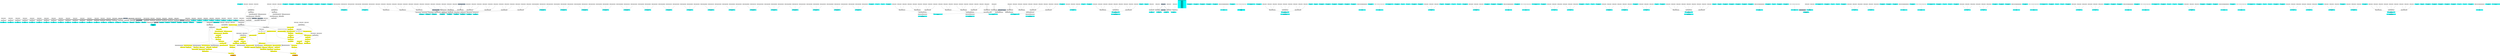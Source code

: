 digraph G {
node0 [shape="box" color="cyan" style="filled" label="VFXValue`1 Boolean (True)
_vfx_enabled_a"]
node1 [shape="box" color="cyan" style="filled" label="VFXExpressionCombine Float2
Count_a"]
node2 [shape="box" color="lightgray" style="filled" label="VFXExpressionMax Float"]
node3 [shape="box" color="lightgray" style="filled" label="VFXValue`1 Float (80)"]
node4 [shape="box" color="lightslategray" style="filled" label="VFXValue`1 Float (0)"]
node5 [shape="box" color="cyan" style="filled" label="VFXExpressionCombine Float2
Delay_a"]
node6 [shape="box" color="lightgray" style="filled" label="VFXExpressionMax Float"]
node7 [shape="box" color="lightgray" style="filled" label="VFXValue`1 Float (0)"]
node8 [shape="box" color="cyan" style="filled" label="VFXValue`1 Boolean (True)
_vfx_enabled_a"]
node9 [shape="box" color="cyan" style="filled" label="VFXExpressionCombine Float2
Count_a"]
node10 [shape="box" color="lightgray" style="filled" label="VFXExpressionMax Float"]
node11 [shape="box" color="lightgray" style="filled" label="VFXValue`1 Float (80)"]
node12 [shape="box" color="cyan" style="filled" label="VFXExpressionCombine Float2
Delay_a"]
node13 [shape="box" color="lightgray" style="filled" label="VFXExpressionMax Float"]
node14 [shape="box" color="lightgray" style="filled" label="VFXValue`1 Float (0)"]
node15 [shape="box" color="cyan" style="filled" label="VFXValue`1 Boolean (True)
_vfx_enabled_a"]
node16 [shape="box" color="cyan" style="filled" label="VFXExpressionCombine Float2
Count_a"]
node17 [shape="box" color="lightgray" style="filled" label="VFXExpressionMax Float"]
node18 [shape="box" color="lightgray" style="filled" label="VFXValue`1 Float (1)"]
node19 [shape="box" color="cyan" style="filled" label="VFXExpressionCombine Float2
Delay_a"]
node20 [shape="box" color="lightgray" style="filled" label="VFXExpressionMax Float"]
node21 [shape="box" color="lightgray" style="filled" label="VFXValue`1 Float (0)"]
node22 [shape="box" color="cyan" style="filled" label="VFXValue`1 Boolean (True)
_vfx_enabled_a"]
node23 [shape="box" color="cyan" style="filled" label="VFXExpressionCombine Float2
Count_a"]
node24 [shape="box" color="lightgray" style="filled" label="VFXExpressionMax Float"]
node25 [shape="box" color="lightgray" style="filled" label="VFXValue`1 Float (20)"]
node26 [shape="box" color="cyan" style="filled" label="VFXExpressionCombine Float2
Delay_a"]
node27 [shape="box" color="lightgray" style="filled" label="VFXExpressionMax Float"]
node28 [shape="box" color="lightgray" style="filled" label="VFXValue`1 Float (0)"]
node29 [shape="box" color="cyan" style="filled" label="VFXValue`1 Boolean (True)
_vfx_enabled_a"]
node30 [shape="box" color="cyan" style="filled" label="VFXExpressionCombine Float2
Count_a"]
node31 [shape="box" color="lightgray" style="filled" label="VFXExpressionMax Float"]
node32 [shape="box" color="lightgray" style="filled" label="VFXValue`1 Float (1)"]
node33 [shape="box" color="cyan" style="filled" label="VFXExpressionCombine Float2
Delay_a"]
node34 [shape="box" color="lightgray" style="filled" label="VFXExpressionMax Float"]
node35 [shape="box" color="lightgray" style="filled" label="VFXValue`1 Float (0)"]
node36 [shape="box" color="cyan" style="filled" label="VFXValue`1 Boolean (True)
_vfx_enabled_a"]
node37 [shape="box" color="cyan" style="filled" label="VFXExpressionCombine Float2
Count_a"]
node38 [shape="box" color="lightgray" style="filled" label="VFXExpressionMax Float"]
node39 [shape="box" color="lightgray" style="filled" label="VFXValue`1 Float (1)"]
node40 [shape="box" color="cyan" style="filled" label="VFXExpressionCombine Float2
Delay_a"]
node41 [shape="box" color="lightgray" style="filled" label="VFXExpressionMax Float"]
node42 [shape="box" color="lightgray" style="filled" label="VFXValue`1 Float (0)"]
node43 [shape="box" color="cyan" style="filled" label="VFXValue`1 Boolean (True)
_vfx_enabled_a"]
node44 [shape="box" color="cyan" style="filled" label="VFXExpressionCombine Float2
Count_a"]
node45 [shape="box" color="lightgray" style="filled" label="VFXExpressionMax Float"]
node46 [shape="box" color="lightgray" style="filled" label="VFXValue`1 Float (1)"]
node47 [shape="box" color="cyan" style="filled" label="VFXExpressionCombine Float2
Delay_a"]
node48 [shape="box" color="lightgray" style="filled" label="VFXExpressionMax Float"]
node49 [shape="box" color="lightgray" style="filled" label="VFXValue`1 Float (0)"]
node50 [shape="box" color="cyan" style="filled" label="VFXValue`1 Boolean (True)
_vfx_enabled_a"]
node51 [shape="box" color="cyan" style="filled" label="VFXExpressionCombine Float2
Count_a"]
node52 [shape="box" color="lightgray" style="filled" label="VFXExpressionMax Float"]
node53 [shape="box" color="lightgray" style="filled" label="VFXValue`1 Float (1)"]
node54 [shape="box" color="cyan" style="filled" label="VFXExpressionCombine Float2
Delay_a"]
node55 [shape="box" color="lightgray" style="filled" label="VFXExpressionMax Float"]
node56 [shape="box" color="lightgray" style="filled" label="VFXValue`1 Float (0)"]
node57 [shape="box" color="cyan" style="filled" label="VFXValue`1 Boolean (True)
_vfx_enabled_a"]
node58 [shape="box" color="cyan" style="filled" label="VFXExpressionCombine Float2
Count_a"]
node59 [shape="box" color="lightgray" style="filled" label="VFXExpressionMax Float"]
node60 [shape="box" color="lightgray" style="filled" label="VFXValue`1 Float (150)"]
node61 [shape="box" color="cyan" style="filled" label="VFXExpressionCombine Float2
Delay_a"]
node62 [shape="box" color="lightgray" style="filled" label="VFXExpressionMax Float"]
node63 [shape="box" color="lightgray" style="filled" label="VFXValue`1 Float (0)"]
node64 [shape="box" color="cyan" style="filled" label="VFXExpressionCombine Float3
bounds_center"]
node65 [shape="box" color="lightgray" style="filled" label="VFXValue`1 Float (-0.008661509)"]
node66 [shape="box" color="lightgray" style="filled" label="VFXValue`1 Float (1.401422)"]
node67 [shape="box" color="lightgray" style="filled" label="VFXValue`1 Float (-0.01848245)"]
node68 [shape="box" color="cyan" style="filled" label="VFXExpressionCombine Float3
bounds_size"]
node69 [shape="box" color="lightgray" style="filled" label="VFXValue`1 Float (3.004998)"]
node70 [shape="box" color="lightgray" style="filled" label="VFXValue`1 Float (3.960069)"]
node71 [shape="box" color="lightgray" style="filled" label="VFXValue`1 Float (3.060745)"]
node72 [shape="box" color="cyan" style="filled" label="VFXExpressionMin Float3
boundsPadding"]
node73 [shape="box" color="lightgray" style="filled" label="VFXExpressionMax Float3"]
node74 [shape="box" color="lightgray" style="filled" label="VFXExpressionCombine Float3"]
node75 [shape="box" color="lightgray" style="filled" label="VFXValue`1 Float (0.5)"]
node76 [shape="box" color="lightgray" style="filled" label="VFXValue`1 Float (0.5)"]
node77 [shape="box" color="lightgray" style="filled" label="VFXValue`1 Float (0.5)"]
node78 [shape="box" color="lightgray" style="filled" label="VFXExpressionCombine Float3"]
node79 [shape="box" color="lightslategray" style="filled" label="VFXValue`1 Float (-1.701412E+38)"]
node80 [shape="box" color="lightgray" style="filled" label="VFXExpressionCombine Float3"]
node81 [shape="box" color="lightslategray" style="filled" label="VFXValue`1 Float (1.701412E+38)"]
node82 [shape="box" color="cyan" style="filled" label="VFXExpressionCombine Float3
bounds_center"]
node83 [shape="box" color="lightgray" style="filled" label="VFXValue`1 Float (-0.008661509)"]
node84 [shape="box" color="lightgray" style="filled" label="VFXValue`1 Float (1.401422)"]
node85 [shape="box" color="lightgray" style="filled" label="VFXValue`1 Float (-0.01848245)"]
node86 [shape="box" color="cyan" style="filled" label="VFXExpressionCombine Float3
bounds_size"]
node87 [shape="box" color="lightgray" style="filled" label="VFXValue`1 Float (3.004998)"]
node88 [shape="box" color="lightgray" style="filled" label="VFXValue`1 Float (3.960069)"]
node89 [shape="box" color="lightgray" style="filled" label="VFXValue`1 Float (3.060745)"]
node90 [shape="box" color="cyan" style="filled" label="VFXExpressionMin Float3
boundsPadding"]
node91 [shape="box" color="lightgray" style="filled" label="VFXExpressionMax Float3"]
node92 [shape="box" color="lightgray" style="filled" label="VFXExpressionCombine Float3"]
node93 [shape="box" color="lightgray" style="filled" label="VFXValue`1 Float (0.5)"]
node94 [shape="box" color="lightgray" style="filled" label="VFXValue`1 Float (0.5)"]
node95 [shape="box" color="lightgray" style="filled" label="VFXValue`1 Float (0.5)"]
node96 [shape="box" color="cyan" style="filled" label="VFXExpressionCombine Float3
bounds_center"]
node97 [shape="box" color="lightgray" style="filled" label="VFXValue`1 Float (-0.008661509)"]
node98 [shape="box" color="lightgray" style="filled" label="VFXValue`1 Float (1.401422)"]
node99 [shape="box" color="lightgray" style="filled" label="VFXValue`1 Float (-0.01848245)"]
node100 [shape="box" color="cyan" style="filled" label="VFXExpressionCombine Float3
bounds_size"]
node101 [shape="box" color="lightgray" style="filled" label="VFXValue`1 Float (3.004998)"]
node102 [shape="box" color="lightgray" style="filled" label="VFXValue`1 Float (3.960069)"]
node103 [shape="box" color="lightgray" style="filled" label="VFXValue`1 Float (3.060745)"]
node104 [shape="box" color="cyan" style="filled" label="VFXExpressionMin Float3
boundsPadding"]
node105 [shape="box" color="lightgray" style="filled" label="VFXExpressionMax Float3"]
node106 [shape="box" color="lightgray" style="filled" label="VFXExpressionCombine Float3"]
node107 [shape="box" color="lightgray" style="filled" label="VFXValue`1 Float (0.5)"]
node108 [shape="box" color="lightgray" style="filled" label="VFXValue`1 Float (0.5)"]
node109 [shape="box" color="lightgray" style="filled" label="VFXValue`1 Float (0.5)"]
node110 [shape="box" color="cyan" style="filled" label="VFXExpressionCombine Float3
bounds_center"]
node111 [shape="box" color="lightgray" style="filled" label="VFXValue`1 Float (-0.008661509)"]
node112 [shape="box" color="lightgray" style="filled" label="VFXValue`1 Float (1.401422)"]
node113 [shape="box" color="lightgray" style="filled" label="VFXValue`1 Float (-0.01848245)"]
node114 [shape="box" color="cyan" style="filled" label="VFXExpressionCombine Float3
bounds_size"]
node115 [shape="box" color="lightgray" style="filled" label="VFXValue`1 Float (3.004998)"]
node116 [shape="box" color="lightgray" style="filled" label="VFXValue`1 Float (3.960069)"]
node117 [shape="box" color="lightgray" style="filled" label="VFXValue`1 Float (3.060745)"]
node118 [shape="box" color="cyan" style="filled" label="VFXExpressionMin Float3
boundsPadding"]
node119 [shape="box" color="lightgray" style="filled" label="VFXExpressionMax Float3"]
node120 [shape="box" color="lightgray" style="filled" label="VFXExpressionCombine Float3"]
node121 [shape="box" color="lightgray" style="filled" label="VFXValue`1 Float (0.5)"]
node122 [shape="box" color="lightgray" style="filled" label="VFXValue`1 Float (0.5)"]
node123 [shape="box" color="lightgray" style="filled" label="VFXValue`1 Float (0.5)"]
node124 [shape="box" color="cyan" style="filled" label="VFXExpressionCombine Float3
bounds_center"]
node125 [shape="box" color="lightgray" style="filled" label="VFXValue`1 Float (-0.008661509)"]
node126 [shape="box" color="lightgray" style="filled" label="VFXValue`1 Float (1.401422)"]
node127 [shape="box" color="lightgray" style="filled" label="VFXValue`1 Float (-0.01848245)"]
node128 [shape="box" color="cyan" style="filled" label="VFXExpressionCombine Float3
bounds_size"]
node129 [shape="box" color="lightgray" style="filled" label="VFXValue`1 Float (3.004998)"]
node130 [shape="box" color="lightgray" style="filled" label="VFXValue`1 Float (3.960069)"]
node131 [shape="box" color="lightgray" style="filled" label="VFXValue`1 Float (3.060745)"]
node132 [shape="box" color="cyan" style="filled" label="VFXExpressionMin Float3
boundsPadding"]
node133 [shape="box" color="lightgray" style="filled" label="VFXExpressionMax Float3"]
node134 [shape="box" color="lightgray" style="filled" label="VFXExpressionCombine Float3"]
node135 [shape="box" color="lightgray" style="filled" label="VFXValue`1 Float (0.5)"]
node136 [shape="box" color="lightgray" style="filled" label="VFXValue`1 Float (0.5)"]
node137 [shape="box" color="lightgray" style="filled" label="VFXValue`1 Float (0.5)"]
node138 [shape="box" color="cyan" style="filled" label="VFXExpressionCombine Float3
bounds_center"]
node139 [shape="box" color="lightgray" style="filled" label="VFXValue`1 Float (-0.008661509)"]
node140 [shape="box" color="lightgray" style="filled" label="VFXValue`1 Float (1.401422)"]
node141 [shape="box" color="lightgray" style="filled" label="VFXValue`1 Float (-0.01848245)"]
node142 [shape="box" color="cyan" style="filled" label="VFXExpressionCombine Float3
bounds_size"]
node143 [shape="box" color="lightgray" style="filled" label="VFXValue`1 Float (3.004998)"]
node144 [shape="box" color="lightgray" style="filled" label="VFXValue`1 Float (3.960069)"]
node145 [shape="box" color="lightgray" style="filled" label="VFXValue`1 Float (3.060745)"]
node146 [shape="box" color="cyan" style="filled" label="VFXExpressionMin Float3
boundsPadding"]
node147 [shape="box" color="lightgray" style="filled" label="VFXExpressionMax Float3"]
node148 [shape="box" color="lightgray" style="filled" label="VFXExpressionCombine Float3"]
node149 [shape="box" color="lightgray" style="filled" label="VFXValue`1 Float (0.5)"]
node150 [shape="box" color="lightgray" style="filled" label="VFXValue`1 Float (0.5)"]
node151 [shape="box" color="lightgray" style="filled" label="VFXValue`1 Float (0.5)"]
node152 [shape="box" color="cyan" style="filled" label="VFXExpressionCombine Float3
bounds_center"]
node153 [shape="box" color="lightgray" style="filled" label="VFXValue`1 Float (-0.008661509)"]
node154 [shape="box" color="lightgray" style="filled" label="VFXValue`1 Float (1.401422)"]
node155 [shape="box" color="lightgray" style="filled" label="VFXValue`1 Float (-0.01848245)"]
node156 [shape="box" color="cyan" style="filled" label="VFXExpressionCombine Float3
bounds_size"]
node157 [shape="box" color="lightgray" style="filled" label="VFXValue`1 Float (3.004998)"]
node158 [shape="box" color="lightgray" style="filled" label="VFXValue`1 Float (3.960069)"]
node159 [shape="box" color="lightgray" style="filled" label="VFXValue`1 Float (3.060745)"]
node160 [shape="box" color="cyan" style="filled" label="VFXExpressionMin Float3
boundsPadding"]
node161 [shape="box" color="lightgray" style="filled" label="VFXExpressionMax Float3"]
node162 [shape="box" color="lightgray" style="filled" label="VFXExpressionCombine Float3"]
node163 [shape="box" color="lightgray" style="filled" label="VFXValue`1 Float (0.5)"]
node164 [shape="box" color="lightgray" style="filled" label="VFXValue`1 Float (0.5)"]
node165 [shape="box" color="lightgray" style="filled" label="VFXValue`1 Float (0.5)"]
node166 [shape="box" color="cyan" style="filled" label="VFXExpressionCombine Float3
bounds_center"]
node167 [shape="box" color="lightgray" style="filled" label="VFXValue`1 Float (-0.008661509)"]
node168 [shape="box" color="lightgray" style="filled" label="VFXValue`1 Float (1.401422)"]
node169 [shape="box" color="lightgray" style="filled" label="VFXValue`1 Float (-0.01848245)"]
node170 [shape="box" color="cyan" style="filled" label="VFXExpressionCombine Float3
bounds_size"]
node171 [shape="box" color="lightgray" style="filled" label="VFXValue`1 Float (3.004998)"]
node172 [shape="box" color="lightgray" style="filled" label="VFXValue`1 Float (3.960069)"]
node173 [shape="box" color="lightgray" style="filled" label="VFXValue`1 Float (3.060745)"]
node174 [shape="box" color="cyan" style="filled" label="VFXExpressionMin Float3
boundsPadding"]
node175 [shape="box" color="lightgray" style="filled" label="VFXExpressionMax Float3"]
node176 [shape="box" color="lightgray" style="filled" label="VFXExpressionCombine Float3"]
node177 [shape="box" color="lightgray" style="filled" label="VFXValue`1 Float (0.5)"]
node178 [shape="box" color="lightgray" style="filled" label="VFXValue`1 Float (0.5)"]
node179 [shape="box" color="lightgray" style="filled" label="VFXValue`1 Float (0.5)"]
node180 [shape="box" color="cyan" style="filled" label="VFXExpressionCombine Float3
bounds_center"]
node181 [shape="box" color="lightgray" style="filled" label="VFXValue`1 Float (-0.008661509)"]
node182 [shape="box" color="lightgray" style="filled" label="VFXValue`1 Float (1.401422)"]
node183 [shape="box" color="lightgray" style="filled" label="VFXValue`1 Float (-0.01848245)"]
node184 [shape="box" color="cyan" style="filled" label="VFXExpressionCombine Float3
bounds_size"]
node185 [shape="box" color="lightgray" style="filled" label="VFXValue`1 Float (3.004998)"]
node186 [shape="box" color="lightgray" style="filled" label="VFXValue`1 Float (3.960069)"]
node187 [shape="box" color="lightgray" style="filled" label="VFXValue`1 Float (3.060745)"]
node188 [shape="box" color="cyan" style="filled" label="VFXExpressionMin Float3
boundsPadding"]
node189 [shape="box" color="lightgray" style="filled" label="VFXExpressionMax Float3"]
node190 [shape="box" color="lightgray" style="filled" label="VFXExpressionCombine Float3"]
node191 [shape="box" color="lightgray" style="filled" label="VFXValue`1 Float (0.5)"]
node192 [shape="box" color="lightgray" style="filled" label="VFXValue`1 Float (0.5)"]
node193 [shape="box" color="lightgray" style="filled" label="VFXValue`1 Float (0.5)"]
node194 [shape="box" color="cyan" style="filled" label="VFXValue`1 Boolean (True)
_vfx_enabled_a"]
node195 [shape="box" color="cyan" style="filled" label="VFXValue`1 Float (0.6)
A_a"]
node196 [shape="box" color="cyan" style="filled" label="VFXValue`1 Float (1)
B_a"]
node197 [shape="box" color="cyan" style="filled" label="VFXValue`1 Boolean (True)
_vfx_enabled_b"]
node198 [shape="box" color="cyan" style="filled" label="VFXExpressionMin Float
arcSphere_arc_b"]
node199 [shape="box" color="lightgray" style="filled" label="VFXExpressionMax Float"]
node200 [shape="box" color="lightgray" style="filled" label="VFXValue`1 Float (6.283185)"]
node201 [shape="box" color="lightslategray" style="filled" label="VFXValue`1 Float (6.283185)"]
node202 [shape="box" color="cyan" style="filled" label="VFXExpressionTransformMatrix Matrix4x4
transform_b"]
node203 [shape="box" color="lightgray" style="filled" label="VFXExpressionTRSToMatrix Matrix4x4"]
node204 [shape="box" color="lightgray" style="filled" label="VFXExpressionCombine Float3"]
node205 [shape="box" color="lightgray" style="filled" label="VFXValue`1 Float (0)"]
node206 [shape="box" color="lightgray" style="filled" label="VFXValue`1 Float (0)"]
node207 [shape="box" color="lightgray" style="filled" label="VFXValue`1 Float (0)"]
node208 [shape="box" color="lightgray" style="filled" label="VFXExpressionCombine Float3"]
node209 [shape="box" color="lightgray" style="filled" label="VFXValue`1 Float (0)"]
node210 [shape="box" color="lightgray" style="filled" label="VFXValue`1 Float (0)"]
node211 [shape="box" color="lightgray" style="filled" label="VFXValue`1 Float (0)"]
node212 [shape="box" color="lightgray" style="filled" label="VFXExpressionCombine Float3"]
node213 [shape="box" color="lightgray" style="filled" label="VFXValue`1 Float (1)"]
node214 [shape="box" color="lightgray" style="filled" label="VFXValue`1 Float (1)"]
node215 [shape="box" color="lightgray" style="filled" label="VFXValue`1 Float (1)"]
node216 [shape="box" color="lightgray" style="filled" label="VFXExpressionTRSToMatrix Matrix4x4"]
node217 [shape="box" color="lightslategray" style="filled" label="VFXValue`1 Float3 ((0.00, 0.00, 0.00))"]
node218 [shape="box" color="lightgray" style="filled" label="VFXExpressionCombine Float3"]
node219 [shape="box" color="lightgray" style="filled" label="VFXValue`1 Float (0.5)"]
node220 [shape="box" color="cyan" style="filled" label="VFXExpressionTransposeMatrix Matrix4x4
inverseTranspose_b"]
node221 [shape="box" color="lightgray" style="filled" label="VFXExpressionInverseTRSMatrix Matrix4x4"]
node222 [shape="box" color="cyan" style="filled" label="VFXExpressionPow Float
volumeFactor_b
volumeFactor_b
volumeFactor_b"]
node223 [shape="box" color="lightgray" style="filled" label="VFXExpressionSubtract Float"]
node224 [shape="box" color="lightslategray" style="filled" label="VFXValue`1 Float (1)"]
node225 [shape="box" color="lightslategray" style="filled" label="VFXValue`1 Float (3)"]
node226 [shape="box" color="cyan" style="filled" label="VFXValue`1 Boolean (True)
_vfx_enabled_c"]
node227 [shape="box" color="cyan" style="filled" label="VFXExpressionCombine Float3
center_c"]
node228 [shape="box" color="lightgray" style="filled" label="VFXValue`1 Float (0)"]
node229 [shape="box" color="lightgray" style="filled" label="VFXValue`1 Float (0)"]
node230 [shape="box" color="lightgray" style="filled" label="VFXValue`1 Float (0)"]
node231 [shape="box" color="cyan" style="filled" label="VFXValue`1 Float (30)
Speed_c"]
node232 [shape="box" color="cyan" style="filled" label="VFXExpressionMin Float
DirectionBlend_c"]
node233 [shape="box" color="lightgray" style="filled" label="VFXExpressionMax Float"]
node234 [shape="box" color="lightgray" style="filled" label="VFXValue`1 Float (1)"]
node235 [shape="box" color="cyan" style="filled" label="VFXValue`1 Boolean (True)
_vfx_enabled_a"]
node236 [shape="box" color="cyan" style="filled" label="VFXExpressionInverseTRSMatrix Matrix4x4
InvFieldTransform_a"]
node237 [shape="box" color="cyan" style="filled" label="VFXExpressionTRSToMatrix Matrix4x4
FieldTransform_a"]
node238 [shape="box" color="lightgray" style="filled" label="VFXExpressionCombine Float3"]
node239 [shape="box" color="lightgray" style="filled" label="VFXValue`1 Float (0)"]
node240 [shape="box" color="lightgray" style="filled" label="VFXValue`1 Float (0)"]
node241 [shape="box" color="lightgray" style="filled" label="VFXValue`1 Float (0)"]
node242 [shape="box" color="lightgray" style="filled" label="VFXExpressionCombine Float3"]
node243 [shape="box" color="lightgray" style="filled" label="VFXValue`1 Float (0)"]
node244 [shape="box" color="lightgray" style="filled" label="VFXValue`1 Float (0)"]
node245 [shape="box" color="lightgray" style="filled" label="VFXValue`1 Float (0)"]
node246 [shape="box" color="lightgray" style="filled" label="VFXExpressionCombine Float3"]
node247 [shape="box" color="lightgray" style="filled" label="VFXValue`1 Float (1)"]
node248 [shape="box" color="lightgray" style="filled" label="VFXValue`1 Float (1)"]
node249 [shape="box" color="lightgray" style="filled" label="VFXValue`1 Float (1)"]
node250 [shape="box" color="cyan" style="filled" label="VFXValue`1 Float (3)
Intensity_a"]
node251 [shape="box" color="cyan" style="filled" label="VFXExpressionMax Float
Drag_a"]
node252 [shape="box" color="lightgray" style="filled" label="VFXValue`1 Float (5)"]
node253 [shape="box" color="cyan" style="filled" label="VFXValue`1 Float (1)
frequency_a"]
node254 [shape="box" color="cyan" style="filled" label="VFXExpressionMin Int32
octaves_a"]
node255 [shape="box" color="lightgray" style="filled" label="VFXExpressionMax Int32"]
node256 [shape="box" color="lightgray" style="filled" label="VFXValue`1 Int32 (1)"]
node257 [shape="box" color="lightslategray" style="filled" label="VFXValue`1 Int32 (1)"]
node258 [shape="box" color="lightslategray" style="filled" label="VFXValue`1 Int32 (8)"]
node259 [shape="box" color="cyan" style="filled" label="VFXExpressionMin Float
roughness_a"]
node260 [shape="box" color="lightgray" style="filled" label="VFXExpressionMax Float"]
node261 [shape="box" color="lightgray" style="filled" label="VFXValue`1 Float (0.5)"]
node262 [shape="box" color="cyan" style="filled" label="VFXExpressionMax Float
lacunarity_a"]
node263 [shape="box" color="lightgray" style="filled" label="VFXValue`1 Float (2)"]
node264 [shape="box" color="cyan" style="filled" label="VFXBuiltInExpression Float (DeltaTime)
deltaTime_a
deltaTime_b
deltaTime_c
deltaTime_a
deltaTime_c
deltaTime_d
deltaTime_a
deltaTime_a
deltaTime_c
deltaTime_d
deltaTime_a
deltaTime_a
deltaTime_a
deltaTime_a
deltaTime_a
deltaTime_b
deltaTime_c
deltaTime_d"]
node265 [shape="box" color="cyan" style="filled" label="VFXValue`1 Boolean (True)
_vfx_enabled_b"]
node266 [shape="box" color="cyan" style="filled" label="VFXValue`1 Boolean (True)
_vfx_enabled_c"]
node267 [shape="box" color="cyan" style="filled" label="VFXValue`1 Boolean (True)
_vfx_enabled_d"]
node268 [shape="box" color="cyan" style="filled" label="VFXValue`1 Boolean (True)
_vfx_enabled_a"]
node269 [shape="box" color="cyan" style="filled" label="VFXValue`1 Boolean (True)
_vfx_enabled_b"]
node270 [shape="box" color="cyan" style="filled" label="VFXExpressionBakeCurve Float4
Size_b"]
node271 [shape="box" color="lightgray" style="filled" label="VFXValue`1 Curve (UnityEngine.AnimationCurve)"]
node272 [shape="box" color="cyan" style="filled" label="VFXValue`1 Boolean (True)
_vfx_enabled_c"]
node273 [shape="box" color="cyan" style="filled" label="VFXExpressionBakeGradient Float3
Color_c
Color_d"]
node274 [shape="box" label="VFXValue`1 ColorGradient (UnityEngine.Gradient)"]
node275 [shape="box" color="cyan" style="filled" label="VFXTexture2DValue Texture2D (52106)
mainTexture"]
node276 [shape="box" color="cyan" style="filled" label="VFXValue`1 Boolean (True)
_vfx_enabled_a"]
node277 [shape="box" color="cyan" style="filled" label="VFXExpressionInverseTRSMatrix Matrix4x4
InvFieldTransform_a"]
node278 [shape="box" color="cyan" style="filled" label="VFXExpressionTRSToMatrix Matrix4x4
FieldTransform_a"]
node279 [shape="box" color="lightgray" style="filled" label="VFXExpressionCombine Float3"]
node280 [shape="box" color="lightgray" style="filled" label="VFXValue`1 Float (0)"]
node281 [shape="box" color="lightgray" style="filled" label="VFXValue`1 Float (0)"]
node282 [shape="box" color="lightgray" style="filled" label="VFXValue`1 Float (0)"]
node283 [shape="box" color="lightgray" style="filled" label="VFXExpressionCombine Float3"]
node284 [shape="box" color="lightgray" style="filled" label="VFXValue`1 Float (0)"]
node285 [shape="box" color="lightgray" style="filled" label="VFXValue`1 Float (0)"]
node286 [shape="box" color="lightgray" style="filled" label="VFXValue`1 Float (0)"]
node287 [shape="box" color="lightgray" style="filled" label="VFXExpressionCombine Float3"]
node288 [shape="box" color="lightgray" style="filled" label="VFXValue`1 Float (1)"]
node289 [shape="box" color="lightgray" style="filled" label="VFXValue`1 Float (1)"]
node290 [shape="box" color="lightgray" style="filled" label="VFXValue`1 Float (1)"]
node291 [shape="box" color="cyan" style="filled" label="VFXValue`1 Float (3)
Intensity_a"]
node292 [shape="box" color="cyan" style="filled" label="VFXExpressionMax Float
Drag_a"]
node293 [shape="box" color="lightgray" style="filled" label="VFXValue`1 Float (5)"]
node294 [shape="box" color="cyan" style="filled" label="VFXValue`1 Float (1)
frequency_a"]
node295 [shape="box" color="cyan" style="filled" label="VFXExpressionMin Int32
octaves_a"]
node296 [shape="box" color="lightgray" style="filled" label="VFXExpressionMax Int32"]
node297 [shape="box" color="lightgray" style="filled" label="VFXValue`1 Int32 (1)"]
node298 [shape="box" color="cyan" style="filled" label="VFXExpressionMin Float
roughness_a"]
node299 [shape="box" color="lightgray" style="filled" label="VFXExpressionMax Float"]
node300 [shape="box" color="lightgray" style="filled" label="VFXValue`1 Float (0.5)"]
node301 [shape="box" color="cyan" style="filled" label="VFXExpressionMax Float
lacunarity_a"]
node302 [shape="box" color="lightgray" style="filled" label="VFXValue`1 Float (2)"]
node303 [shape="box" color="cyan" style="filled" label="VFXValue`1 Boolean (True)
_vfx_enabled_b"]
node304 [shape="box" color="orange" style="filled" label="VFXExpressionAdd Float3
Position_b"]
node305 [shape="box" color="yellow" style="filled" label="VFXExpressionAdd Float3"]
node306 [shape="box" color="yellow" style="filled" label="VFXExpressionAdd Float3"]
node307 [shape="box" color="lightgray" style="filled" label="VFXExpressionCombine Float3"]
node308 [shape="box" color="lightgray" style="filled" label="VFXValue`1 Float (0)"]
node309 [shape="box" color="lightgray" style="filled" label="VFXValue`1 Float (0)"]
node310 [shape="box" color="lightgray" style="filled" label="VFXValue`1 Float (0)"]
node311 [shape="box" color="yellow" style="filled" label="VFXExpressionMul Float3"]
node312 [shape="box" color="lightgray" style="filled" label="VFXExpressionMul Float3"]
node313 [shape="box" color="lightgray" style="filled" label="VFXExpressionCombine Float3"]
node314 [shape="box" color="lightgray" style="filled" label="VFXValue`1 Float (0)"]
node315 [shape="box" color="lightgray" style="filled" label="VFXValue`1 Float (1)"]
node316 [shape="box" color="lightgray" style="filled" label="VFXValue`1 Float (0)"]
node317 [shape="box" color="lightgray" style="filled" label="VFXExpressionCombine Float3"]
node318 [shape="box" color="lightgray" style="filled" label="VFXExpressionDivide Float"]
node319 [shape="box" color="lightgray" style="filled" label="VFXExpressionPow Float"]
node320 [shape="box" color="lightgray" style="filled" label="VFXExpressionAdd Float"]
node321 [shape="box" color="lightgray" style="filled" label="VFXExpressionAdd Float"]
node322 [shape="box" color="lightgray" style="filled" label="VFXExpressionExtractComponent Float"]
node323 [shape="box" color="lightgray" style="filled" label="VFXExpressionMul Float3"]
node324 [shape="box" color="lightgray" style="filled" label="VFXExpressionExtractComponent Float"]
node325 [shape="box" color="lightgray" style="filled" label="VFXExpressionExtractComponent Float"]
node326 [shape="box" color="lightslategray" style="filled" label="VFXValue`1 Float (0.5)"]
node327 [shape="box" color="yellow" style="filled" label="VFXExpressionCombine Float3"]
node328 [shape="box" color="yellow" style="filled" label="VFXExpressionAdd Float"]
node329 [shape="box" color="yellow" style="filled" label="VFXExpressionAdd Float"]
node330 [shape="box" color="yellow" style="filled" label="VFXExpressionExtractComponent Float"]
node331 [shape="box" color="yellow" style="filled" label="VFXExpressionMul Float3"]
node332 [shape="box" color="yellow" style="filled" label="VFXExpressionSubtract Float3"]
node333 [shape="box" color="yellow" style="filled" label="VFXAttributeExpression Float3 (position)"]
node334 [shape="box" color="yellow" style="filled" label="VFXExpressionExtractComponent Float"]
node335 [shape="box" color="yellow" style="filled" label="VFXExpressionExtractComponent Float"]
node336 [shape="box" color="yellow" style="filled" label="VFXExpressionMul Float3"]
node337 [shape="box" color="yellow" style="filled" label="VFXExpressionSubtract Float3"]
node338 [shape="box" color="yellow" style="filled" label="VFXExpressionCombine Float3"]
node339 [shape="box" color="yellow" style="filled" label="VFXExpressionCos Float"]
node340 [shape="box" color="yellow" style="filled" label="VFXExpressionAdd Float"]
node341 [shape="box" color="lightgray" style="filled" label="VFXValue`1 Float (0.005)"]
node342 [shape="box" color="yellow" style="filled" label="VFXExpressionMul Float"]
node343 [shape="box" color="yellow" style="filled" label="VFXExpressionFixedRandom Float"]
node344 [shape="box" color="yellow" style="filled" label="VFXExpressionBitwiseXor Uint32"]
node345 [shape="box" color="yellow" style="filled" label="VFXAttributeExpression Uint32 (particleId)"]
node346 [shape="box" label="VFXExpressionBitwiseXor Uint32"]
node347 [shape="box" color="lightgray" style="filled" label="VFXValue`1 Uint32 (0)"]
node348 [shape="box" label="VFXBuiltInExpression Uint32 (SystemSeed)"]
node349 [shape="box" color="lightgray" style="filled" label="VFXExpressionSubtract Float"]
node350 [shape="box" color="lightgray" style="filled" label="VFXValue`1 Float (0.01)"]
node351 [shape="box" color="yellow" style="filled" label="VFXExpressionMul Float3"]
node352 [shape="box" color="yellow" style="filled" label="VFXExpressionCombine Float3"]
node353 [shape="box" color="yellow" style="filled" label="VFXExpressionSubtract Float"]
node354 [shape="box" color="yellow" style="filled" label="VFXExpressionMul Float"]
node355 [shape="box" color="yellow" style="filled" label="VFXExpressionExtractComponent Float"]
node356 [shape="box" color="lightgray" style="filled" label="VFXExpressionExtractComponent Float"]
node357 [shape="box" color="yellow" style="filled" label="VFXExpressionMul Float"]
node358 [shape="box" color="yellow" style="filled" label="VFXExpressionExtractComponent Float"]
node359 [shape="box" color="lightgray" style="filled" label="VFXExpressionExtractComponent Float"]
node360 [shape="box" color="yellow" style="filled" label="VFXExpressionSubtract Float"]
node361 [shape="box" color="yellow" style="filled" label="VFXExpressionMul Float"]
node362 [shape="box" color="lightgray" style="filled" label="VFXExpressionExtractComponent Float"]
node363 [shape="box" color="yellow" style="filled" label="VFXExpressionMul Float"]
node364 [shape="box" color="yellow" style="filled" label="VFXExpressionExtractComponent Float"]
node365 [shape="box" color="yellow" style="filled" label="VFXExpressionSubtract Float"]
node366 [shape="box" color="yellow" style="filled" label="VFXExpressionMul Float"]
node367 [shape="box" color="yellow" style="filled" label="VFXExpressionMul Float"]
node368 [shape="box" color="yellow" style="filled" label="VFXExpressionCombine Float3"]
node369 [shape="box" color="yellow" style="filled" label="VFXExpressionSin Float"]
node370 [shape="box" color="cyan" style="filled" label="VFXValue`1 Boolean (True)
_vfx_enabled_c"]
node371 [shape="box" color="cyan" style="filled" label="VFXValue`1 Boolean (True)
_vfx_enabled_d"]
node372 [shape="box" color="cyan" style="filled" label="VFXValue`1 Boolean (True)
_vfx_enabled_e"]
node373 [shape="box" color="cyan" style="filled" label="VFXValue`1 Boolean (True)
_vfx_enabled_a"]
node374 [shape="box" color="cyan" style="filled" label="VFXValue`1 Boolean (True)
_vfx_enabled_b"]
node375 [shape="box" color="cyan" style="filled" label="VFXExpressionBakeCurve Float4
Size_b"]
node376 [shape="box" color="lightgray" style="filled" label="VFXValue`1 Curve (UnityEngine.AnimationCurve)"]
node377 [shape="box" color="cyan" style="filled" label="VFXValue`1 Boolean (True)
_vfx_enabled_c"]
node378 [shape="box" color="cyan" style="filled" label="VFXExpressionBakeGradient Float3
Color_c"]
node379 [shape="box" label="VFXValue`1 ColorGradient (UnityEngine.Gradient)"]
node380 [shape="box" color="cyan" style="filled" label="VFXTexture2DValue Texture2D (52106)
mainTexture"]
node381 [shape="box" color="cyan" style="filled" label="VFXValue`1 Boolean (True)
_vfx_enabled_a"]
node382 [shape="box" color="cyan" style="filled" label="VFXValue`1 Float (1)
A_a"]
node383 [shape="box" color="cyan" style="filled" label="VFXValue`1 Float (1.5)
B_a"]
node384 [shape="box" color="cyan" style="filled" label="VFXValue`1 Boolean (True)
_vfx_enabled_b"]
node385 [shape="box" color="cyan" style="filled" label="VFXExpressionMin Float
arcSphere_arc_b"]
node386 [shape="box" color="lightgray" style="filled" label="VFXExpressionMax Float"]
node387 [shape="box" color="lightgray" style="filled" label="VFXValue`1 Float (6.283185)"]
node388 [shape="box" color="cyan" style="filled" label="VFXExpressionTransformMatrix Matrix4x4
transform_b"]
node389 [shape="box" color="lightgray" style="filled" label="VFXExpressionTRSToMatrix Matrix4x4"]
node390 [shape="box" color="lightgray" style="filled" label="VFXExpressionCombine Float3"]
node391 [shape="box" color="lightgray" style="filled" label="VFXValue`1 Float (0)"]
node392 [shape="box" color="lightgray" style="filled" label="VFXValue`1 Float (0)"]
node393 [shape="box" color="lightgray" style="filled" label="VFXValue`1 Float (0)"]
node394 [shape="box" color="lightgray" style="filled" label="VFXExpressionCombine Float3"]
node395 [shape="box" color="lightgray" style="filled" label="VFXValue`1 Float (0)"]
node396 [shape="box" color="lightgray" style="filled" label="VFXValue`1 Float (0)"]
node397 [shape="box" color="lightgray" style="filled" label="VFXValue`1 Float (0)"]
node398 [shape="box" color="lightgray" style="filled" label="VFXExpressionCombine Float3"]
node399 [shape="box" color="lightgray" style="filled" label="VFXValue`1 Float (1)"]
node400 [shape="box" color="lightgray" style="filled" label="VFXValue`1 Float (1)"]
node401 [shape="box" color="lightgray" style="filled" label="VFXValue`1 Float (1)"]
node402 [shape="box" color="lightgray" style="filled" label="VFXExpressionTRSToMatrix Matrix4x4"]
node403 [shape="box" color="lightgray" style="filled" label="VFXExpressionCombine Float3"]
node404 [shape="box" color="lightgray" style="filled" label="VFXValue`1 Float (0.5)"]
node405 [shape="box" color="cyan" style="filled" label="VFXExpressionTransposeMatrix Matrix4x4
inverseTranspose_b"]
node406 [shape="box" color="lightgray" style="filled" label="VFXExpressionInverseTRSMatrix Matrix4x4"]
node407 [shape="box" color="cyan" style="filled" label="VFXValue`1 Boolean (True)
_vfx_enabled_c"]
node408 [shape="box" color="cyan" style="filled" label="VFXExpressionCombine Float3
center_c"]
node409 [shape="box" color="lightgray" style="filled" label="VFXValue`1 Float (0)"]
node410 [shape="box" color="lightgray" style="filled" label="VFXValue`1 Float (0)"]
node411 [shape="box" color="lightgray" style="filled" label="VFXValue`1 Float (0)"]
node412 [shape="box" color="cyan" style="filled" label="VFXValue`1 Float (25)
Speed_c"]
node413 [shape="box" color="cyan" style="filled" label="VFXExpressionMin Float
DirectionBlend_c"]
node414 [shape="box" color="lightgray" style="filled" label="VFXExpressionMax Float"]
node415 [shape="box" color="lightgray" style="filled" label="VFXValue`1 Float (1)"]
node416 [shape="box" color="cyan" style="filled" label="VFXValue`1 Boolean (True)
_vfx_enabled_a"]
node417 [shape="box" color="cyan" style="filled" label="VFXValue`1 Float (0.9)
A_a"]
node418 [shape="box" color="cyan" style="filled" label="VFXValue`1 Float (1.4)
B_a"]
node419 [shape="box" color="cyan" style="filled" label="VFXValue`1 Boolean (True)
_vfx_enabled_b"]
node420 [shape="box" color="cyan" style="filled" label="VFXExpressionCombine Float3
Angle_b"]
node421 [shape="box" color="lightgray" style="filled" label="VFXValue`1 Float (90)"]
node422 [shape="box" color="lightgray" style="filled" label="VFXValue`1 Float (0)"]
node423 [shape="box" color="lightgray" style="filled" label="VFXValue`1 Float (0)"]
node424 [shape="box" color="cyan" style="filled" label="VFXValue`1 Boolean (True)
_vfx_enabled_a"]
node425 [shape="box" color="cyan" style="filled" label="VFXValue`1 Boolean (True)
_vfx_enabled_b"]
node426 [shape="box" color="cyan" style="filled" label="VFXValue`1 Boolean (True)
_vfx_enabled_a"]
node427 [shape="box" color="cyan" style="filled" label="VFXExpressionBakeCurve Float4
Size_a"]
node428 [shape="box" color="lightgray" style="filled" label="VFXValue`1 Curve (UnityEngine.AnimationCurve)"]
node429 [shape="box" color="cyan" style="filled" label="VFXValue`1 Boolean (True)
_vfx_enabled_b"]
node430 [shape="box" color="cyan" style="filled" label="VFXExpressionBakeGradient Float3
Color_b"]
node431 [shape="box" label="VFXValue`1 ColorGradient (UnityEngine.Gradient)"]
node432 [shape="box" color="cyan" style="filled" label="VFXTexture2DValue Texture2D (51650)
mainTexture"]
node433 [shape="box" color="cyan" style="filled" label="VFXValue`1 Boolean (True)
_vfx_enabled_a"]
node434 [shape="box" color="cyan" style="filled" label="VFXExpressionCombine Float3
A_a"]
node435 [shape="box" color="lightgray" style="filled" label="VFXValue`1 Float (0)"]
node436 [shape="box" color="lightgray" style="filled" label="VFXValue`1 Float (0)"]
node437 [shape="box" color="lightgray" style="filled" label="VFXValue`1 Float (360)"]
node438 [shape="box" color="cyan" style="filled" label="VFXExpressionCombine Float3
B_a"]
node439 [shape="box" color="lightgray" style="filled" label="VFXValue`1 Float (0)"]
node440 [shape="box" color="lightgray" style="filled" label="VFXValue`1 Float (0)"]
node441 [shape="box" color="lightgray" style="filled" label="VFXValue`1 Float (-360)"]
node442 [shape="box" color="cyan" style="filled" label="VFXValue`1 Boolean (True)
_vfx_enabled_b"]
node443 [shape="box" color="cyan" style="filled" label="VFXValue`1 Float (1)
A_b"]
node444 [shape="box" color="cyan" style="filled" label="VFXValue`1 Float (2)
B_b"]
node445 [shape="box" color="cyan" style="filled" label="VFXValue`1 Boolean (True)
_vfx_enabled_c"]
node446 [shape="box" color="cyan" style="filled" label="VFXExpressionCombine Float3
Box_center_c"]
node447 [shape="box" color="lightgray" style="filled" label="VFXValue`1 Float (0)"]
node448 [shape="box" color="lightgray" style="filled" label="VFXValue`1 Float (0)"]
node449 [shape="box" color="lightgray" style="filled" label="VFXValue`1 Float (0)"]
node450 [shape="box" color="cyan" style="filled" label="VFXExpressionCombine Float3
Box_size_c"]
node451 [shape="box" color="lightgray" style="filled" label="VFXValue`1 Float (2)"]
node452 [shape="box" color="lightgray" style="filled" label="VFXValue`1 Float (1)"]
node453 [shape="box" color="lightgray" style="filled" label="VFXValue`1 Float (2)"]
node454 [shape="box" color="cyan" style="filled" label="VFXValue`1 Boolean (True)
_vfx_enabled_d"]
node455 [shape="box" color="cyan" style="filled" label="VFXExpressionCombine Float3
center_d"]
node456 [shape="box" color="lightgray" style="filled" label="VFXValue`1 Float (0)"]
node457 [shape="box" color="lightgray" style="filled" label="VFXValue`1 Float (0)"]
node458 [shape="box" color="lightgray" style="filled" label="VFXValue`1 Float (0)"]
node459 [shape="box" color="cyan" style="filled" label="VFXValue`1 Float (2)
Speed_d"]
node460 [shape="box" color="cyan" style="filled" label="VFXExpressionMin Float
DirectionBlend_d"]
node461 [shape="box" color="lightgray" style="filled" label="VFXExpressionMax Float"]
node462 [shape="box" color="lightgray" style="filled" label="VFXValue`1 Float (1)"]
node463 [shape="box" color="cyan" style="filled" label="VFXValue`1 Boolean (True)
_vfx_enabled_a"]
node464 [shape="box" color="cyan" style="filled" label="VFXExpressionInverseTRSMatrix Matrix4x4
InvFieldTransform_a"]
node465 [shape="box" color="cyan" style="filled" label="VFXExpressionTRSToMatrix Matrix4x4
FieldTransform_a"]
node466 [shape="box" color="lightgray" style="filled" label="VFXExpressionCombine Float3"]
node467 [shape="box" color="lightgray" style="filled" label="VFXValue`1 Float (0)"]
node468 [shape="box" color="lightgray" style="filled" label="VFXValue`1 Float (0)"]
node469 [shape="box" color="lightgray" style="filled" label="VFXValue`1 Float (0)"]
node470 [shape="box" color="lightgray" style="filled" label="VFXExpressionCombine Float3"]
node471 [shape="box" color="lightgray" style="filled" label="VFXValue`1 Float (0)"]
node472 [shape="box" color="lightgray" style="filled" label="VFXValue`1 Float (0)"]
node473 [shape="box" color="lightgray" style="filled" label="VFXValue`1 Float (0)"]
node474 [shape="box" color="lightgray" style="filled" label="VFXExpressionCombine Float3"]
node475 [shape="box" color="lightgray" style="filled" label="VFXValue`1 Float (1)"]
node476 [shape="box" color="lightgray" style="filled" label="VFXValue`1 Float (1)"]
node477 [shape="box" color="lightgray" style="filled" label="VFXValue`1 Float (1)"]
node478 [shape="box" color="cyan" style="filled" label="VFXValue`1 Float (3)
Intensity_a"]
node479 [shape="box" color="cyan" style="filled" label="VFXExpressionMax Float
Drag_a"]
node480 [shape="box" color="lightgray" style="filled" label="VFXValue`1 Float (0.3)"]
node481 [shape="box" color="cyan" style="filled" label="VFXValue`1 Float (3)
frequency_a"]
node482 [shape="box" color="cyan" style="filled" label="VFXExpressionMin Int32
octaves_a"]
node483 [shape="box" color="lightgray" style="filled" label="VFXExpressionMax Int32"]
node484 [shape="box" color="lightgray" style="filled" label="VFXValue`1 Int32 (1)"]
node485 [shape="box" color="cyan" style="filled" label="VFXExpressionMin Float
roughness_a"]
node486 [shape="box" color="lightgray" style="filled" label="VFXExpressionMax Float"]
node487 [shape="box" color="lightgray" style="filled" label="VFXValue`1 Float (0.5)"]
node488 [shape="box" color="cyan" style="filled" label="VFXExpressionMax Float
lacunarity_a"]
node489 [shape="box" color="lightgray" style="filled" label="VFXValue`1 Float (2)"]
node490 [shape="box" color="cyan" style="filled" label="VFXValue`1 Boolean (True)
_vfx_enabled_b"]
node491 [shape="box" color="orange" style="filled" label="VFXExpressionAdd Float3
Position_b"]
node492 [shape="box" color="yellow" style="filled" label="VFXExpressionAdd Float3"]
node493 [shape="box" color="yellow" style="filled" label="VFXExpressionAdd Float3"]
node494 [shape="box" color="lightgray" style="filled" label="VFXExpressionCombine Float3"]
node495 [shape="box" color="lightgray" style="filled" label="VFXValue`1 Float (0)"]
node496 [shape="box" color="lightgray" style="filled" label="VFXValue`1 Float (0)"]
node497 [shape="box" color="lightgray" style="filled" label="VFXValue`1 Float (0)"]
node498 [shape="box" color="yellow" style="filled" label="VFXExpressionMul Float3"]
node499 [shape="box" color="lightgray" style="filled" label="VFXExpressionMul Float3"]
node500 [shape="box" color="lightgray" style="filled" label="VFXExpressionCombine Float3"]
node501 [shape="box" color="lightgray" style="filled" label="VFXValue`1 Float (0)"]
node502 [shape="box" color="lightgray" style="filled" label="VFXValue`1 Float (1)"]
node503 [shape="box" color="lightgray" style="filled" label="VFXValue`1 Float (0)"]
node504 [shape="box" color="lightgray" style="filled" label="VFXExpressionCombine Float3"]
node505 [shape="box" color="lightgray" style="filled" label="VFXExpressionDivide Float"]
node506 [shape="box" color="lightgray" style="filled" label="VFXExpressionPow Float"]
node507 [shape="box" color="lightgray" style="filled" label="VFXExpressionAdd Float"]
node508 [shape="box" color="lightgray" style="filled" label="VFXExpressionAdd Float"]
node509 [shape="box" color="lightgray" style="filled" label="VFXExpressionExtractComponent Float"]
node510 [shape="box" color="lightgray" style="filled" label="VFXExpressionMul Float3"]
node511 [shape="box" color="lightgray" style="filled" label="VFXExpressionExtractComponent Float"]
node512 [shape="box" color="lightgray" style="filled" label="VFXExpressionExtractComponent Float"]
node513 [shape="box" color="yellow" style="filled" label="VFXExpressionCombine Float3"]
node514 [shape="box" color="yellow" style="filled" label="VFXExpressionAdd Float"]
node515 [shape="box" color="yellow" style="filled" label="VFXExpressionAdd Float"]
node516 [shape="box" color="yellow" style="filled" label="VFXExpressionExtractComponent Float"]
node517 [shape="box" color="yellow" style="filled" label="VFXExpressionMul Float3"]
node518 [shape="box" color="yellow" style="filled" label="VFXExpressionSubtract Float3"]
node519 [shape="box" color="yellow" style="filled" label="VFXExpressionExtractComponent Float"]
node520 [shape="box" color="yellow" style="filled" label="VFXExpressionExtractComponent Float"]
node521 [shape="box" color="yellow" style="filled" label="VFXExpressionMul Float3"]
node522 [shape="box" color="yellow" style="filled" label="VFXExpressionSubtract Float3"]
node523 [shape="box" color="yellow" style="filled" label="VFXExpressionCombine Float3"]
node524 [shape="box" color="yellow" style="filled" label="VFXExpressionCos Float"]
node525 [shape="box" color="yellow" style="filled" label="VFXExpressionAdd Float"]
node526 [shape="box" color="lightgray" style="filled" label="VFXValue`1 Float (0.001)"]
node527 [shape="box" color="yellow" style="filled" label="VFXExpressionMul Float"]
node528 [shape="box" color="yellow" style="filled" label="VFXExpressionFixedRandom Float"]
node529 [shape="box" color="yellow" style="filled" label="VFXExpressionBitwiseXor Uint32"]
node530 [shape="box" label="VFXExpressionBitwiseXor Uint32"]
node531 [shape="box" color="lightgray" style="filled" label="VFXValue`1 Uint32 (0)"]
node532 [shape="box" color="lightgray" style="filled" label="VFXExpressionSubtract Float"]
node533 [shape="box" color="lightgray" style="filled" label="VFXValue`1 Float (0.005)"]
node534 [shape="box" color="yellow" style="filled" label="VFXExpressionMul Float3"]
node535 [shape="box" color="yellow" style="filled" label="VFXExpressionCombine Float3"]
node536 [shape="box" color="yellow" style="filled" label="VFXExpressionSubtract Float"]
node537 [shape="box" color="yellow" style="filled" label="VFXExpressionMul Float"]
node538 [shape="box" color="yellow" style="filled" label="VFXExpressionExtractComponent Float"]
node539 [shape="box" color="lightgray" style="filled" label="VFXExpressionExtractComponent Float"]
node540 [shape="box" color="yellow" style="filled" label="VFXExpressionMul Float"]
node541 [shape="box" color="yellow" style="filled" label="VFXExpressionExtractComponent Float"]
node542 [shape="box" color="lightgray" style="filled" label="VFXExpressionExtractComponent Float"]
node543 [shape="box" color="yellow" style="filled" label="VFXExpressionSubtract Float"]
node544 [shape="box" color="yellow" style="filled" label="VFXExpressionMul Float"]
node545 [shape="box" color="lightgray" style="filled" label="VFXExpressionExtractComponent Float"]
node546 [shape="box" color="yellow" style="filled" label="VFXExpressionMul Float"]
node547 [shape="box" color="yellow" style="filled" label="VFXExpressionExtractComponent Float"]
node548 [shape="box" color="yellow" style="filled" label="VFXExpressionSubtract Float"]
node549 [shape="box" color="yellow" style="filled" label="VFXExpressionMul Float"]
node550 [shape="box" color="yellow" style="filled" label="VFXExpressionMul Float"]
node551 [shape="box" color="yellow" style="filled" label="VFXExpressionCombine Float3"]
node552 [shape="box" color="yellow" style="filled" label="VFXExpressionSin Float"]
node553 [shape="box" color="cyan" style="filled" label="VFXValue`1 Boolean (True)
_vfx_enabled_c"]
node554 [shape="box" color="cyan" style="filled" label="VFXValue`1 Boolean (True)
_vfx_enabled_d"]
node555 [shape="box" color="cyan" style="filled" label="VFXValue`1 Boolean (True)
_vfx_enabled_e"]
node556 [shape="box" color="cyan" style="filled" label="VFXValue`1 Boolean (True)
_vfx_enabled_a"]
node557 [shape="box" color="cyan" style="filled" label="VFXExpressionBakeCurve Float4
TexIndex_a"]
node558 [shape="box" color="lightgray" style="filled" label="VFXValue`1 Curve (UnityEngine.AnimationCurve)"]
node559 [shape="box" color="cyan" style="filled" label="VFXValue`1 Boolean (True)
_vfx_enabled_b"]
node560 [shape="box" color="cyan" style="filled" label="VFXValue`1 Float (8)
Size_b"]
node561 [shape="box" color="cyan" style="filled" label="VFXValue`1 Boolean (True)
_vfx_enabled_c"]
node562 [shape="box" color="cyan" style="filled" label="VFXValue`1 Boolean (True)
_vfx_enabled_d"]
node563 [shape="box" color="cyan" style="filled" label="VFXExpressionBakeGradient Float3
Color_d"]
node564 [shape="box" label="VFXValue`1 ColorGradient (UnityEngine.Gradient)"]
node565 [shape="box" color="cyan" style="filled" label="VFXExpressionDivide Float
invSoftParticlesFadeDistance"]
node566 [shape="box" color="lightgray" style="filled" label="VFXExpressionMax Float"]
node567 [shape="box" color="lightgray" style="filled" label="VFXValue`1 Float (1)"]
node568 [shape="box" color="lightslategray" style="filled" label="VFXValue`1 Float (0.001)"]
node569 [shape="box" color="cyan" style="filled" label="VFXExpressionCombine Float2
flipBookSize"]
node570 [shape="box" color="lightgray" style="filled" label="VFXValue`1 Float (6)"]
node571 [shape="box" color="lightgray" style="filled" label="VFXValue`1 Float (6)"]
node572 [shape="box" color="cyan" style="filled" label="VFXExpressionDivide Float2
invFlipBookSize"]
node573 [shape="box" color="lightslategray" style="filled" label="VFXValue`1 Float2 ((1.00, 1.00))"]
node574 [shape="box" color="cyan" style="filled" label="VFXTexture2DValue Texture2D (65128)
mainTexture"]
node575 [shape="box" color="cyan" style="filled" label="VFXValue`1 Boolean (True)
_vfx_enabled_a"]
node576 [shape="box" color="cyan" style="filled" label="VFXValue`1 Float (2)
A_a"]
node577 [shape="box" color="cyan" style="filled" label="VFXValue`1 Float (3)
B_a"]
node578 [shape="box" color="cyan" style="filled" label="VFXValue`1 Boolean (True)
_vfx_enabled_b"]
node579 [shape="box" color="cyan" style="filled" label="VFXExpressionCombine Float3
A_b"]
node580 [shape="box" color="lightgray" style="filled" label="VFXValue`1 Float (90)"]
node581 [shape="box" color="lightgray" style="filled" label="VFXValue`1 Float (0)"]
node582 [shape="box" color="lightgray" style="filled" label="VFXValue`1 Float (360)"]
node583 [shape="box" color="cyan" style="filled" label="VFXExpressionCombine Float3
B_b"]
node584 [shape="box" color="lightgray" style="filled" label="VFXValue`1 Float (90)"]
node585 [shape="box" color="lightgray" style="filled" label="VFXValue`1 Float (0)"]
node586 [shape="box" color="lightgray" style="filled" label="VFXValue`1 Float (-360)"]
node587 [shape="box" color="cyan" style="filled" label="VFXValue`1 Boolean (True)
_vfx_enabled_a"]
node588 [shape="box" color="cyan" style="filled" label="VFXValue`1 Boolean (True)
_vfx_enabled_b"]
node589 [shape="box" color="cyan" style="filled" label="VFXValue`1 Boolean (True)
_vfx_enabled_a"]
node590 [shape="box" color="cyan" style="filled" label="VFXExpressionBakeCurve Float4
Size_a"]
node591 [shape="box" color="lightgray" style="filled" label="VFXValue`1 Curve (UnityEngine.AnimationCurve)"]
node592 [shape="box" color="cyan" style="filled" label="VFXValue`1 Boolean (True)
_vfx_enabled_b"]
node593 [shape="box" color="cyan" style="filled" label="VFXExpressionBakeGradient Float3
Color_b"]
node594 [shape="box" label="VFXValue`1 ColorGradient (UnityEngine.Gradient)"]
node595 [shape="box" color="cyan" style="filled" label="VFXTexture2DValue Texture2D (69954)
mainTexture"]
node596 [shape="box" color="cyan" style="filled" label="VFXValue`1 Boolean (True)
_vfx_enabled_a"]
node597 [shape="box" color="cyan" style="filled" label="VFXValue`1 Float (0.1)
A_a"]
node598 [shape="box" color="cyan" style="filled" label="VFXValue`1 Float (0.2)
B_a"]
node599 [shape="box" color="cyan" style="filled" label="VFXValue`1 Boolean (True)
_vfx_enabled_b"]
node600 [shape="box" color="cyan" style="filled" label="VFXExpressionCombine Float3
A_b"]
node601 [shape="box" color="lightgray" style="filled" label="VFXValue`1 Float (90)"]
node602 [shape="box" color="lightgray" style="filled" label="VFXValue`1 Float (0)"]
node603 [shape="box" color="lightgray" style="filled" label="VFXValue`1 Float (360)"]
node604 [shape="box" color="cyan" style="filled" label="VFXExpressionCombine Float3
B_b"]
node605 [shape="box" color="lightgray" style="filled" label="VFXValue`1 Float (90)"]
node606 [shape="box" color="lightgray" style="filled" label="VFXValue`1 Float (0)"]
node607 [shape="box" color="lightgray" style="filled" label="VFXValue`1 Float (-360)"]
node608 [shape="box" color="cyan" style="filled" label="VFXValue`1 Boolean (True)
_vfx_enabled_a"]
node609 [shape="box" color="cyan" style="filled" label="VFXValue`1 Boolean (True)
_vfx_enabled_b"]
node610 [shape="box" color="cyan" style="filled" label="VFXValue`1 Boolean (True)
_vfx_enabled_a"]
node611 [shape="box" color="cyan" style="filled" label="VFXExpressionBakeCurve Float4
Size_a"]
node612 [shape="box" color="lightgray" style="filled" label="VFXValue`1 Curve (UnityEngine.AnimationCurve)"]
node613 [shape="box" color="cyan" style="filled" label="VFXValue`1 Boolean (True)
_vfx_enabled_b"]
node614 [shape="box" color="cyan" style="filled" label="VFXExpressionBakeGradient Float3
Color_b"]
node615 [shape="box" label="VFXValue`1 ColorGradient (UnityEngine.Gradient)"]
node616 [shape="box" color="cyan" style="filled" label="VFXTexture2DValue Texture2D (64934)
mainTexture"]
node617 [shape="box" color="cyan" style="filled" label="VFXValue`1 Boolean (True)
_vfx_enabled_a"]
node618 [shape="box" color="cyan" style="filled" label="VFXValue`1 Float (2)
A_a"]
node619 [shape="box" color="cyan" style="filled" label="VFXValue`1 Float (3)
B_a"]
node620 [shape="box" color="cyan" style="filled" label="VFXValue`1 Boolean (True)
_vfx_enabled_b"]
node621 [shape="box" color="cyan" style="filled" label="VFXExpressionCombine Float3
A_b"]
node622 [shape="box" color="lightgray" style="filled" label="VFXValue`1 Float (90)"]
node623 [shape="box" color="lightgray" style="filled" label="VFXValue`1 Float (0)"]
node624 [shape="box" color="lightgray" style="filled" label="VFXValue`1 Float (180)"]
node625 [shape="box" color="cyan" style="filled" label="VFXExpressionCombine Float3
B_b"]
node626 [shape="box" color="lightgray" style="filled" label="VFXValue`1 Float (90)"]
node627 [shape="box" color="lightgray" style="filled" label="VFXValue`1 Float (0)"]
node628 [shape="box" color="lightgray" style="filled" label="VFXValue`1 Float (-180)"]
node629 [shape="box" color="cyan" style="filled" label="VFXValue`1 Boolean (True)
_vfx_enabled_a"]
node630 [shape="box" color="cyan" style="filled" label="VFXValue`1 Boolean (True)
_vfx_enabled_b"]
node631 [shape="box" color="cyan" style="filled" label="VFXValue`1 Boolean (True)
_vfx_enabled_a"]
node632 [shape="box" color="cyan" style="filled" label="VFXExpressionBakeCurve Float4
Size_a"]
node633 [shape="box" color="lightgray" style="filled" label="VFXValue`1 Curve (UnityEngine.AnimationCurve)"]
node634 [shape="box" color="cyan" style="filled" label="VFXValue`1 Boolean (True)
_vfx_enabled_b"]
node635 [shape="box" color="cyan" style="filled" label="VFXExpressionBakeGradient Float3
Color_b"]
node636 [shape="box" label="VFXValue`1 ColorGradient (UnityEngine.Gradient)"]
node637 [shape="box" color="cyan" style="filled" label="VFXTexture2DValue Texture2D (69954)
mainTexture"]
node638 [shape="box" color="cyan" style="filled" label="VFXValue`1 Boolean (True)
_vfx_enabled_a"]
node639 [shape="box" color="cyan" style="filled" label="VFXValue`1 Float (0.3)
A_a"]
node640 [shape="box" color="cyan" style="filled" label="VFXValue`1 Float (0.5)
B_a"]
node641 [shape="box" color="cyan" style="filled" label="VFXValue`1 Boolean (True)
_vfx_enabled_b"]
node642 [shape="box" color="cyan" style="filled" label="VFXExpressionCombine Float3
Angle_b"]
node643 [shape="box" color="lightgray" style="filled" label="VFXValue`1 Float (90)"]
node644 [shape="box" color="lightgray" style="filled" label="VFXValue`1 Float (0)"]
node645 [shape="box" color="lightgray" style="filled" label="VFXValue`1 Float (0)"]
node646 [shape="box" color="cyan" style="filled" label="VFXValue`1 Boolean (True)
_vfx_enabled_a"]
node647 [shape="box" color="cyan" style="filled" label="VFXValue`1 Boolean (True)
_vfx_enabled_b"]
node648 [shape="box" color="cyan" style="filled" label="VFXValue`1 Boolean (True)
_vfx_enabled_a"]
node649 [shape="box" color="cyan" style="filled" label="VFXExpressionBakeCurve Float4
Size_a"]
node650 [shape="box" color="lightgray" style="filled" label="VFXValue`1 Curve (UnityEngine.AnimationCurve)"]
node651 [shape="box" color="cyan" style="filled" label="VFXValue`1 Boolean (True)
_vfx_enabled_b"]
node652 [shape="box" color="cyan" style="filled" label="VFXExpressionBakeGradient Float3
Color_b"]
node653 [shape="box" label="VFXValue`1 ColorGradient (UnityEngine.Gradient)"]
node654 [shape="box" color="cyan" style="filled" label="VFXTexture2DValue Texture2D (72722)
mainTexture"]
node655 [shape="box" color="cyan" style="filled" label="VFXValue`1 Boolean (True)
_vfx_enabled_a"]
node656 [shape="box" color="cyan" style="filled" label="VFXValue`1 Float (1)
A_a"]
node657 [shape="box" color="cyan" style="filled" label="VFXValue`1 Float (1.5)
B_a"]
node658 [shape="box" color="cyan" style="filled" label="VFXValue`1 Boolean (True)
_vfx_enabled_b"]
node659 [shape="box" color="cyan" style="filled" label="VFXExpressionMin Float
arcSphere_arc_b"]
node660 [shape="box" color="lightgray" style="filled" label="VFXExpressionMax Float"]
node661 [shape="box" color="lightgray" style="filled" label="VFXValue`1 Float (6.283185)"]
node662 [shape="box" color="cyan" style="filled" label="VFXExpressionTransformMatrix Matrix4x4
transform_b"]
node663 [shape="box" color="lightgray" style="filled" label="VFXExpressionTRSToMatrix Matrix4x4"]
node664 [shape="box" color="lightgray" style="filled" label="VFXExpressionCombine Float3"]
node665 [shape="box" color="lightgray" style="filled" label="VFXValue`1 Float (0)"]
node666 [shape="box" color="lightgray" style="filled" label="VFXValue`1 Float (0)"]
node667 [shape="box" color="lightgray" style="filled" label="VFXValue`1 Float (0)"]
node668 [shape="box" color="lightgray" style="filled" label="VFXExpressionCombine Float3"]
node669 [shape="box" color="lightgray" style="filled" label="VFXValue`1 Float (0)"]
node670 [shape="box" color="lightgray" style="filled" label="VFXValue`1 Float (0)"]
node671 [shape="box" color="lightgray" style="filled" label="VFXValue`1 Float (0)"]
node672 [shape="box" color="lightgray" style="filled" label="VFXExpressionCombine Float3"]
node673 [shape="box" color="lightgray" style="filled" label="VFXValue`1 Float (1)"]
node674 [shape="box" color="lightgray" style="filled" label="VFXValue`1 Float (3.5)"]
node675 [shape="box" color="lightgray" style="filled" label="VFXValue`1 Float (1)"]
node676 [shape="box" color="lightgray" style="filled" label="VFXExpressionTRSToMatrix Matrix4x4"]
node677 [shape="box" color="lightgray" style="filled" label="VFXExpressionCombine Float3"]
node678 [shape="box" color="lightgray" style="filled" label="VFXValue`1 Float (1)"]
node679 [shape="box" color="cyan" style="filled" label="VFXExpressionTransposeMatrix Matrix4x4
inverseTranspose_b"]
node680 [shape="box" color="lightgray" style="filled" label="VFXExpressionInverseTRSMatrix Matrix4x4"]
node681 [shape="box" color="cyan" style="filled" label="VFXValue`1 Boolean (True)
_vfx_enabled_c"]
node682 [shape="box" color="cyan" style="filled" label="VFXExpressionCombine Float3
A_c"]
node683 [shape="box" color="lightgray" style="filled" label="VFXValue`1 Float (0)"]
node684 [shape="box" color="lightgray" style="filled" label="VFXValue`1 Float (0)"]
node685 [shape="box" color="lightgray" style="filled" label="VFXValue`1 Float (360)"]
node686 [shape="box" color="cyan" style="filled" label="VFXExpressionCombine Float3
B_c"]
node687 [shape="box" color="lightgray" style="filled" label="VFXValue`1 Float (0)"]
node688 [shape="box" color="lightgray" style="filled" label="VFXValue`1 Float (0)"]
node689 [shape="box" color="lightgray" style="filled" label="VFXValue`1 Float (-360)"]
node690 [shape="box" color="cyan" style="filled" label="VFXValue`1 Boolean (True)
_vfx_enabled_d"]
node691 [shape="box" color="cyan" style="filled" label="VFXExpressionCombine Float3
Velocity_d"]
node692 [shape="box" color="lightgray" style="filled" label="VFXValue`1 Float (0)"]
node693 [shape="box" color="lightgray" style="filled" label="VFXValue`1 Float (12)"]
node694 [shape="box" color="lightgray" style="filled" label="VFXValue`1 Float (0)"]
node695 [shape="box" color="cyan" style="filled" label="VFXValue`1 Boolean (True)
_vfx_enabled_a"]
node696 [shape="box" color="cyan" style="filled" label="VFXExpressionCombine Float3
Force_a"]
node697 [shape="box" color="lightgray" style="filled" label="VFXValue`1 Float (0)"]
node698 [shape="box" color="lightgray" style="filled" label="VFXValue`1 Float (-15)"]
node699 [shape="box" color="lightgray" style="filled" label="VFXValue`1 Float (0)"]
node700 [shape="box" color="cyan" style="filled" label="VFXValue`1 Boolean (True)
_vfx_enabled_b"]
node701 [shape="box" color="cyan" style="filled" label="VFXExpressionInverseTRSMatrix Matrix4x4
InvFieldTransform_b"]
node702 [shape="box" color="cyan" style="filled" label="VFXExpressionTRSToMatrix Matrix4x4
FieldTransform_b"]
node703 [shape="box" color="lightgray" style="filled" label="VFXExpressionCombine Float3"]
node704 [shape="box" color="lightgray" style="filled" label="VFXValue`1 Float (0)"]
node705 [shape="box" color="lightgray" style="filled" label="VFXValue`1 Float (0)"]
node706 [shape="box" color="lightgray" style="filled" label="VFXValue`1 Float (0)"]
node707 [shape="box" color="lightgray" style="filled" label="VFXExpressionCombine Float3"]
node708 [shape="box" color="lightgray" style="filled" label="VFXValue`1 Float (0)"]
node709 [shape="box" color="lightgray" style="filled" label="VFXValue`1 Float (0)"]
node710 [shape="box" color="lightgray" style="filled" label="VFXValue`1 Float (0)"]
node711 [shape="box" color="lightgray" style="filled" label="VFXExpressionCombine Float3"]
node712 [shape="box" color="lightgray" style="filled" label="VFXValue`1 Float (1)"]
node713 [shape="box" color="lightgray" style="filled" label="VFXValue`1 Float (1)"]
node714 [shape="box" color="lightgray" style="filled" label="VFXValue`1 Float (1)"]
node715 [shape="box" color="cyan" style="filled" label="VFXValue`1 Float (15)
Intensity_b"]
node716 [shape="box" color="cyan" style="filled" label="VFXExpressionMax Float
Drag_b"]
node717 [shape="box" color="lightgray" style="filled" label="VFXValue`1 Float (1)"]
node718 [shape="box" color="cyan" style="filled" label="VFXValue`1 Float (2)
frequency_b"]
node719 [shape="box" color="cyan" style="filled" label="VFXExpressionMin Int32
octaves_b"]
node720 [shape="box" color="lightgray" style="filled" label="VFXExpressionMax Int32"]
node721 [shape="box" color="lightgray" style="filled" label="VFXValue`1 Int32 (1)"]
node722 [shape="box" color="cyan" style="filled" label="VFXExpressionMin Float
roughness_b"]
node723 [shape="box" color="lightgray" style="filled" label="VFXExpressionMax Float"]
node724 [shape="box" color="lightgray" style="filled" label="VFXValue`1 Float (0.5)"]
node725 [shape="box" color="cyan" style="filled" label="VFXExpressionMax Float
lacunarity_b"]
node726 [shape="box" color="lightgray" style="filled" label="VFXValue`1 Float (2)"]
node727 [shape="box" color="cyan" style="filled" label="VFXValue`1 Boolean (True)
_vfx_enabled_c"]
node728 [shape="box" color="cyan" style="filled" label="VFXValue`1 Boolean (True)
_vfx_enabled_d"]
node729 [shape="box" color="cyan" style="filled" label="VFXValue`1 Boolean (True)
_vfx_enabled_e"]
node730 [shape="box" color="cyan" style="filled" label="VFXValue`1 Boolean (True)
_vfx_enabled_a"]
node731 [shape="box" color="cyan" style="filled" label="VFXValue`1 Boolean (True)
_vfx_enabled_b"]
node732 [shape="box" color="cyan" style="filled" label="VFXValue`1 Float (0.2)
A_b"]
node733 [shape="box" color="cyan" style="filled" label="VFXValue`1 Float (0.7)
B_b"]
node734 [shape="box" color="cyan" style="filled" label="VFXValue`1 Boolean (True)
_vfx_enabled_c"]
node735 [shape="box" color="cyan" style="filled" label="VFXExpressionBakeCurve Float4
Size_c"]
node736 [shape="box" color="lightgray" style="filled" label="VFXValue`1 Curve (UnityEngine.AnimationCurve)"]
node737 [shape="box" color="cyan" style="filled" label="VFXValue`1 Boolean (True)
_vfx_enabled_d"]
node738 [shape="box" color="cyan" style="filled" label="VFXTexture2DValue Texture2D (71394)
mainTexture"]
node2 -> node1 [headlabel="0"]
node2 -> node1 [headlabel="1"]
node3 -> node2 [headlabel="0"]
node4 -> node2 [headlabel="1"]
node6 -> node5 [headlabel="0"]
node6 -> node5 [headlabel="1"]
node7 -> node6 [headlabel="0"]
node4 -> node6 [headlabel="1"]
node10 -> node9 [headlabel="0"]
node10 -> node9 [headlabel="1"]
node11 -> node10 [headlabel="0"]
node4 -> node10 [headlabel="1"]
node13 -> node12 [headlabel="0"]
node13 -> node12 [headlabel="1"]
node14 -> node13 [headlabel="0"]
node4 -> node13 [headlabel="1"]
node17 -> node16 [headlabel="0"]
node17 -> node16 [headlabel="1"]
node18 -> node17 [headlabel="0"]
node4 -> node17 [headlabel="1"]
node20 -> node19 [headlabel="0"]
node20 -> node19 [headlabel="1"]
node21 -> node20 [headlabel="0"]
node4 -> node20 [headlabel="1"]
node24 -> node23 [headlabel="0"]
node24 -> node23 [headlabel="1"]
node25 -> node24 [headlabel="0"]
node4 -> node24 [headlabel="1"]
node27 -> node26 [headlabel="0"]
node27 -> node26 [headlabel="1"]
node28 -> node27 [headlabel="0"]
node4 -> node27 [headlabel="1"]
node31 -> node30 [headlabel="0"]
node31 -> node30 [headlabel="1"]
node32 -> node31 [headlabel="0"]
node4 -> node31 [headlabel="1"]
node34 -> node33 [headlabel="0"]
node34 -> node33 [headlabel="1"]
node35 -> node34 [headlabel="0"]
node4 -> node34 [headlabel="1"]
node38 -> node37 [headlabel="0"]
node38 -> node37 [headlabel="1"]
node39 -> node38 [headlabel="0"]
node4 -> node38 [headlabel="1"]
node41 -> node40 [headlabel="0"]
node41 -> node40 [headlabel="1"]
node42 -> node41 [headlabel="0"]
node4 -> node41 [headlabel="1"]
node45 -> node44 [headlabel="0"]
node45 -> node44 [headlabel="1"]
node46 -> node45 [headlabel="0"]
node4 -> node45 [headlabel="1"]
node48 -> node47 [headlabel="0"]
node48 -> node47 [headlabel="1"]
node49 -> node48 [headlabel="0"]
node4 -> node48 [headlabel="1"]
node52 -> node51 [headlabel="0"]
node52 -> node51 [headlabel="1"]
node53 -> node52 [headlabel="0"]
node4 -> node52 [headlabel="1"]
node55 -> node54 [headlabel="0"]
node55 -> node54 [headlabel="1"]
node56 -> node55 [headlabel="0"]
node4 -> node55 [headlabel="1"]
node59 -> node58 [headlabel="0"]
node59 -> node58 [headlabel="1"]
node60 -> node59 [headlabel="0"]
node4 -> node59 [headlabel="1"]
node62 -> node61 [headlabel="0"]
node62 -> node61 [headlabel="1"]
node63 -> node62 [headlabel="0"]
node4 -> node62 [headlabel="1"]
node65 -> node64 [headlabel="0"]
node66 -> node64 [headlabel="1"]
node67 -> node64 [headlabel="2"]
node69 -> node68 [headlabel="0"]
node70 -> node68 [headlabel="1"]
node71 -> node68 [headlabel="2"]
node73 -> node72 [headlabel="0"]
node80 -> node72 [headlabel="1"]
node74 -> node73 [headlabel="0"]
node78 -> node73 [headlabel="1"]
node75 -> node74 [headlabel="0"]
node76 -> node74 [headlabel="1"]
node77 -> node74 [headlabel="2"]
node79 -> node78 [headlabel="0"]
node79 -> node78 [headlabel="1"]
node79 -> node78 [headlabel="2"]
node81 -> node80 [headlabel="0"]
node81 -> node80 [headlabel="1"]
node81 -> node80 [headlabel="2"]
node83 -> node82 [headlabel="0"]
node84 -> node82 [headlabel="1"]
node85 -> node82 [headlabel="2"]
node87 -> node86 [headlabel="0"]
node88 -> node86 [headlabel="1"]
node89 -> node86 [headlabel="2"]
node91 -> node90 [headlabel="0"]
node80 -> node90 [headlabel="1"]
node92 -> node91 [headlabel="0"]
node78 -> node91 [headlabel="1"]
node93 -> node92 [headlabel="0"]
node94 -> node92 [headlabel="1"]
node95 -> node92 [headlabel="2"]
node97 -> node96 [headlabel="0"]
node98 -> node96 [headlabel="1"]
node99 -> node96 [headlabel="2"]
node101 -> node100 [headlabel="0"]
node102 -> node100 [headlabel="1"]
node103 -> node100 [headlabel="2"]
node105 -> node104 [headlabel="0"]
node80 -> node104 [headlabel="1"]
node106 -> node105 [headlabel="0"]
node78 -> node105 [headlabel="1"]
node107 -> node106 [headlabel="0"]
node108 -> node106 [headlabel="1"]
node109 -> node106 [headlabel="2"]
node111 -> node110 [headlabel="0"]
node112 -> node110 [headlabel="1"]
node113 -> node110 [headlabel="2"]
node115 -> node114 [headlabel="0"]
node116 -> node114 [headlabel="1"]
node117 -> node114 [headlabel="2"]
node119 -> node118 [headlabel="0"]
node80 -> node118 [headlabel="1"]
node120 -> node119 [headlabel="0"]
node78 -> node119 [headlabel="1"]
node121 -> node120 [headlabel="0"]
node122 -> node120 [headlabel="1"]
node123 -> node120 [headlabel="2"]
node125 -> node124 [headlabel="0"]
node126 -> node124 [headlabel="1"]
node127 -> node124 [headlabel="2"]
node129 -> node128 [headlabel="0"]
node130 -> node128 [headlabel="1"]
node131 -> node128 [headlabel="2"]
node133 -> node132 [headlabel="0"]
node80 -> node132 [headlabel="1"]
node134 -> node133 [headlabel="0"]
node78 -> node133 [headlabel="1"]
node135 -> node134 [headlabel="0"]
node136 -> node134 [headlabel="1"]
node137 -> node134 [headlabel="2"]
node139 -> node138 [headlabel="0"]
node140 -> node138 [headlabel="1"]
node141 -> node138 [headlabel="2"]
node143 -> node142 [headlabel="0"]
node144 -> node142 [headlabel="1"]
node145 -> node142 [headlabel="2"]
node147 -> node146 [headlabel="0"]
node80 -> node146 [headlabel="1"]
node148 -> node147 [headlabel="0"]
node78 -> node147 [headlabel="1"]
node149 -> node148 [headlabel="0"]
node150 -> node148 [headlabel="1"]
node151 -> node148 [headlabel="2"]
node153 -> node152 [headlabel="0"]
node154 -> node152 [headlabel="1"]
node155 -> node152 [headlabel="2"]
node157 -> node156 [headlabel="0"]
node158 -> node156 [headlabel="1"]
node159 -> node156 [headlabel="2"]
node161 -> node160 [headlabel="0"]
node80 -> node160 [headlabel="1"]
node162 -> node161 [headlabel="0"]
node78 -> node161 [headlabel="1"]
node163 -> node162 [headlabel="0"]
node164 -> node162 [headlabel="1"]
node165 -> node162 [headlabel="2"]
node167 -> node166 [headlabel="0"]
node168 -> node166 [headlabel="1"]
node169 -> node166 [headlabel="2"]
node171 -> node170 [headlabel="0"]
node172 -> node170 [headlabel="1"]
node173 -> node170 [headlabel="2"]
node175 -> node174 [headlabel="0"]
node80 -> node174 [headlabel="1"]
node176 -> node175 [headlabel="0"]
node78 -> node175 [headlabel="1"]
node177 -> node176 [headlabel="0"]
node178 -> node176 [headlabel="1"]
node179 -> node176 [headlabel="2"]
node181 -> node180 [headlabel="0"]
node182 -> node180 [headlabel="1"]
node183 -> node180 [headlabel="2"]
node185 -> node184 [headlabel="0"]
node186 -> node184 [headlabel="1"]
node187 -> node184 [headlabel="2"]
node189 -> node188 [headlabel="0"]
node80 -> node188 [headlabel="1"]
node190 -> node189 [headlabel="0"]
node78 -> node189 [headlabel="1"]
node191 -> node190 [headlabel="0"]
node192 -> node190 [headlabel="1"]
node193 -> node190 [headlabel="2"]
node199 -> node198 [headlabel="0"]
node201 -> node198 [headlabel="1"]
node200 -> node199 [headlabel="0"]
node4 -> node199 [headlabel="1"]
node203 -> node202 [headlabel="0"]
node216 -> node202 [headlabel="1"]
node204 -> node203 [headlabel="0"]
node208 -> node203 [headlabel="1"]
node212 -> node203 [headlabel="2"]
node205 -> node204 [headlabel="0"]
node206 -> node204 [headlabel="1"]
node207 -> node204 [headlabel="2"]
node209 -> node208 [headlabel="0"]
node210 -> node208 [headlabel="1"]
node211 -> node208 [headlabel="2"]
node213 -> node212 [headlabel="0"]
node214 -> node212 [headlabel="1"]
node215 -> node212 [headlabel="2"]
node217 -> node216 [headlabel="0"]
node217 -> node216 [headlabel="1"]
node218 -> node216 [headlabel="2"]
node219 -> node218 [headlabel="0"]
node219 -> node218 [headlabel="1"]
node219 -> node218 [headlabel="2"]
node221 -> node220 
node203 -> node221 
node223 -> node222 [headlabel="0"]
node225 -> node222 [headlabel="1"]
node224 -> node223 [headlabel="0"]
node4 -> node223 [headlabel="1"]
node228 -> node227 [headlabel="0"]
node229 -> node227 [headlabel="1"]
node230 -> node227 [headlabel="2"]
node233 -> node232 [headlabel="0"]
node224 -> node232 [headlabel="1"]
node234 -> node233 [headlabel="0"]
node4 -> node233 [headlabel="1"]
node237 -> node236 
node238 -> node237 [headlabel="0"]
node242 -> node237 [headlabel="1"]
node246 -> node237 [headlabel="2"]
node239 -> node238 [headlabel="0"]
node240 -> node238 [headlabel="1"]
node241 -> node238 [headlabel="2"]
node243 -> node242 [headlabel="0"]
node244 -> node242 [headlabel="1"]
node245 -> node242 [headlabel="2"]
node247 -> node246 [headlabel="0"]
node248 -> node246 [headlabel="1"]
node249 -> node246 [headlabel="2"]
node252 -> node251 [headlabel="0"]
node4 -> node251 [headlabel="1"]
node255 -> node254 [headlabel="0"]
node258 -> node254 [headlabel="1"]
node256 -> node255 [headlabel="0"]
node257 -> node255 [headlabel="1"]
node260 -> node259 [headlabel="0"]
node224 -> node259 [headlabel="1"]
node261 -> node260 [headlabel="0"]
node4 -> node260 [headlabel="1"]
node263 -> node262 [headlabel="0"]
node4 -> node262 [headlabel="1"]
node271 -> node270 
node274 -> node273 
node278 -> node277 
node279 -> node278 [headlabel="0"]
node283 -> node278 [headlabel="1"]
node287 -> node278 [headlabel="2"]
node280 -> node279 [headlabel="0"]
node281 -> node279 [headlabel="1"]
node282 -> node279 [headlabel="2"]
node284 -> node283 [headlabel="0"]
node285 -> node283 [headlabel="1"]
node286 -> node283 [headlabel="2"]
node288 -> node287 [headlabel="0"]
node289 -> node287 [headlabel="1"]
node290 -> node287 [headlabel="2"]
node293 -> node292 [headlabel="0"]
node4 -> node292 [headlabel="1"]
node296 -> node295 [headlabel="0"]
node258 -> node295 [headlabel="1"]
node297 -> node296 [headlabel="0"]
node257 -> node296 [headlabel="1"]
node299 -> node298 [headlabel="0"]
node224 -> node298 [headlabel="1"]
node300 -> node299 [headlabel="0"]
node4 -> node299 [headlabel="1"]
node302 -> node301 [headlabel="0"]
node4 -> node301 [headlabel="1"]
node305 -> node304 [headlabel="0"]
node351 -> node304 [headlabel="1"]
node306 -> node305 [headlabel="0"]
node336 -> node305 [headlabel="1"]
node307 -> node306 [headlabel="0"]
node311 -> node306 [headlabel="1"]
node308 -> node307 [headlabel="0"]
node309 -> node307 [headlabel="1"]
node310 -> node307 [headlabel="2"]
node312 -> node311 [headlabel="0"]
node327 -> node311 [headlabel="1"]
node313 -> node312 [headlabel="0"]
node317 -> node312 [headlabel="1"]
node314 -> node313 [headlabel="0"]
node315 -> node313 [headlabel="1"]
node316 -> node313 [headlabel="2"]
node318 -> node317 [headlabel="0"]
node318 -> node317 [headlabel="1"]
node318 -> node317 [headlabel="2"]
node224 -> node318 [headlabel="0"]
node319 -> node318 [headlabel="1"]
node320 -> node319 [headlabel="0"]
node326 -> node319 [headlabel="1"]
node321 -> node320 [headlabel="0"]
node325 -> node320 [headlabel="1"]
node322 -> node321 [headlabel="0"]
node324 -> node321 [headlabel="1"]
node323 -> node322 
node313 -> node323 [headlabel="0"]
node313 -> node323 [headlabel="1"]
node323 -> node324 
node323 -> node325 
node328 -> node327 [headlabel="0"]
node328 -> node327 [headlabel="1"]
node328 -> node327 [headlabel="2"]
node329 -> node328 [headlabel="0"]
node335 -> node328 [headlabel="1"]
node330 -> node329 [headlabel="0"]
node334 -> node329 [headlabel="1"]
node331 -> node330 
node312 -> node331 [headlabel="0"]
node332 -> node331 [headlabel="1"]
node333 -> node332 [headlabel="0"]
node307 -> node332 [headlabel="1"]
node331 -> node334 
node331 -> node335 
node337 -> node336 [headlabel="0"]
node338 -> node336 [headlabel="1"]
node333 -> node337 [headlabel="0"]
node306 -> node337 [headlabel="1"]
node339 -> node338 [headlabel="0"]
node339 -> node338 [headlabel="1"]
node339 -> node338 [headlabel="2"]
node340 -> node339 
node341 -> node340 [headlabel="0"]
node342 -> node340 [headlabel="1"]
node343 -> node342 [headlabel="0"]
node349 -> node342 [headlabel="1"]
node344 -> node343 
node345 -> node344 [headlabel="0"]
node346 -> node344 [headlabel="1"]
node347 -> node346 [headlabel="0"]
node348 -> node346 [headlabel="1"]
node350 -> node349 [headlabel="0"]
node341 -> node349 [headlabel="1"]
node352 -> node351 [headlabel="0"]
node368 -> node351 [headlabel="1"]
node353 -> node352 [headlabel="0"]
node360 -> node352 [headlabel="1"]
node365 -> node352 [headlabel="2"]
node354 -> node353 [headlabel="0"]
node357 -> node353 [headlabel="1"]
node355 -> node354 [headlabel="0"]
node356 -> node354 [headlabel="1"]
node337 -> node355 
node312 -> node356 
node358 -> node357 [headlabel="0"]
node359 -> node357 [headlabel="1"]
node337 -> node358 
node312 -> node359 
node361 -> node360 [headlabel="0"]
node363 -> node360 [headlabel="1"]
node358 -> node361 [headlabel="0"]
node362 -> node361 [headlabel="1"]
node312 -> node362 
node364 -> node363 [headlabel="0"]
node356 -> node363 [headlabel="1"]
node337 -> node364 
node366 -> node365 [headlabel="0"]
node367 -> node365 [headlabel="1"]
node364 -> node366 [headlabel="0"]
node359 -> node366 [headlabel="1"]
node355 -> node367 [headlabel="0"]
node362 -> node367 [headlabel="1"]
node369 -> node368 [headlabel="0"]
node369 -> node368 [headlabel="1"]
node369 -> node368 [headlabel="2"]
node340 -> node369 
node376 -> node375 
node379 -> node378 
node386 -> node385 [headlabel="0"]
node201 -> node385 [headlabel="1"]
node387 -> node386 [headlabel="0"]
node4 -> node386 [headlabel="1"]
node389 -> node388 [headlabel="0"]
node402 -> node388 [headlabel="1"]
node390 -> node389 [headlabel="0"]
node394 -> node389 [headlabel="1"]
node398 -> node389 [headlabel="2"]
node391 -> node390 [headlabel="0"]
node392 -> node390 [headlabel="1"]
node393 -> node390 [headlabel="2"]
node395 -> node394 [headlabel="0"]
node396 -> node394 [headlabel="1"]
node397 -> node394 [headlabel="2"]
node399 -> node398 [headlabel="0"]
node400 -> node398 [headlabel="1"]
node401 -> node398 [headlabel="2"]
node217 -> node402 [headlabel="0"]
node217 -> node402 [headlabel="1"]
node403 -> node402 [headlabel="2"]
node404 -> node403 [headlabel="0"]
node404 -> node403 [headlabel="1"]
node404 -> node403 [headlabel="2"]
node406 -> node405 
node389 -> node406 
node409 -> node408 [headlabel="0"]
node410 -> node408 [headlabel="1"]
node411 -> node408 [headlabel="2"]
node414 -> node413 [headlabel="0"]
node224 -> node413 [headlabel="1"]
node415 -> node414 [headlabel="0"]
node4 -> node414 [headlabel="1"]
node421 -> node420 [headlabel="0"]
node422 -> node420 [headlabel="1"]
node423 -> node420 [headlabel="2"]
node428 -> node427 
node431 -> node430 
node435 -> node434 [headlabel="0"]
node436 -> node434 [headlabel="1"]
node437 -> node434 [headlabel="2"]
node439 -> node438 [headlabel="0"]
node440 -> node438 [headlabel="1"]
node441 -> node438 [headlabel="2"]
node447 -> node446 [headlabel="0"]
node448 -> node446 [headlabel="1"]
node449 -> node446 [headlabel="2"]
node451 -> node450 [headlabel="0"]
node452 -> node450 [headlabel="1"]
node453 -> node450 [headlabel="2"]
node456 -> node455 [headlabel="0"]
node457 -> node455 [headlabel="1"]
node458 -> node455 [headlabel="2"]
node461 -> node460 [headlabel="0"]
node224 -> node460 [headlabel="1"]
node462 -> node461 [headlabel="0"]
node4 -> node461 [headlabel="1"]
node465 -> node464 
node466 -> node465 [headlabel="0"]
node470 -> node465 [headlabel="1"]
node474 -> node465 [headlabel="2"]
node467 -> node466 [headlabel="0"]
node468 -> node466 [headlabel="1"]
node469 -> node466 [headlabel="2"]
node471 -> node470 [headlabel="0"]
node472 -> node470 [headlabel="1"]
node473 -> node470 [headlabel="2"]
node475 -> node474 [headlabel="0"]
node476 -> node474 [headlabel="1"]
node477 -> node474 [headlabel="2"]
node480 -> node479 [headlabel="0"]
node4 -> node479 [headlabel="1"]
node483 -> node482 [headlabel="0"]
node258 -> node482 [headlabel="1"]
node484 -> node483 [headlabel="0"]
node257 -> node483 [headlabel="1"]
node486 -> node485 [headlabel="0"]
node224 -> node485 [headlabel="1"]
node487 -> node486 [headlabel="0"]
node4 -> node486 [headlabel="1"]
node489 -> node488 [headlabel="0"]
node4 -> node488 [headlabel="1"]
node492 -> node491 [headlabel="0"]
node534 -> node491 [headlabel="1"]
node493 -> node492 [headlabel="0"]
node521 -> node492 [headlabel="1"]
node494 -> node493 [headlabel="0"]
node498 -> node493 [headlabel="1"]
node495 -> node494 [headlabel="0"]
node496 -> node494 [headlabel="1"]
node497 -> node494 [headlabel="2"]
node499 -> node498 [headlabel="0"]
node513 -> node498 [headlabel="1"]
node500 -> node499 [headlabel="0"]
node504 -> node499 [headlabel="1"]
node501 -> node500 [headlabel="0"]
node502 -> node500 [headlabel="1"]
node503 -> node500 [headlabel="2"]
node505 -> node504 [headlabel="0"]
node505 -> node504 [headlabel="1"]
node505 -> node504 [headlabel="2"]
node224 -> node505 [headlabel="0"]
node506 -> node505 [headlabel="1"]
node507 -> node506 [headlabel="0"]
node326 -> node506 [headlabel="1"]
node508 -> node507 [headlabel="0"]
node512 -> node507 [headlabel="1"]
node509 -> node508 [headlabel="0"]
node511 -> node508 [headlabel="1"]
node510 -> node509 
node500 -> node510 [headlabel="0"]
node500 -> node510 [headlabel="1"]
node510 -> node511 
node510 -> node512 
node514 -> node513 [headlabel="0"]
node514 -> node513 [headlabel="1"]
node514 -> node513 [headlabel="2"]
node515 -> node514 [headlabel="0"]
node520 -> node514 [headlabel="1"]
node516 -> node515 [headlabel="0"]
node519 -> node515 [headlabel="1"]
node517 -> node516 
node499 -> node517 [headlabel="0"]
node518 -> node517 [headlabel="1"]
node333 -> node518 [headlabel="0"]
node494 -> node518 [headlabel="1"]
node517 -> node519 
node517 -> node520 
node522 -> node521 [headlabel="0"]
node523 -> node521 [headlabel="1"]
node333 -> node522 [headlabel="0"]
node493 -> node522 [headlabel="1"]
node524 -> node523 [headlabel="0"]
node524 -> node523 [headlabel="1"]
node524 -> node523 [headlabel="2"]
node525 -> node524 
node526 -> node525 [headlabel="0"]
node527 -> node525 [headlabel="1"]
node528 -> node527 [headlabel="0"]
node532 -> node527 [headlabel="1"]
node529 -> node528 
node345 -> node529 [headlabel="0"]
node530 -> node529 [headlabel="1"]
node531 -> node530 [headlabel="0"]
node348 -> node530 [headlabel="1"]
node533 -> node532 [headlabel="0"]
node526 -> node532 [headlabel="1"]
node535 -> node534 [headlabel="0"]
node551 -> node534 [headlabel="1"]
node536 -> node535 [headlabel="0"]
node543 -> node535 [headlabel="1"]
node548 -> node535 [headlabel="2"]
node537 -> node536 [headlabel="0"]
node540 -> node536 [headlabel="1"]
node538 -> node537 [headlabel="0"]
node539 -> node537 [headlabel="1"]
node522 -> node538 
node499 -> node539 
node541 -> node540 [headlabel="0"]
node542 -> node540 [headlabel="1"]
node522 -> node541 
node499 -> node542 
node544 -> node543 [headlabel="0"]
node546 -> node543 [headlabel="1"]
node541 -> node544 [headlabel="0"]
node545 -> node544 [headlabel="1"]
node499 -> node545 
node547 -> node546 [headlabel="0"]
node539 -> node546 [headlabel="1"]
node522 -> node547 
node549 -> node548 [headlabel="0"]
node550 -> node548 [headlabel="1"]
node547 -> node549 [headlabel="0"]
node542 -> node549 [headlabel="1"]
node538 -> node550 [headlabel="0"]
node545 -> node550 [headlabel="1"]
node552 -> node551 [headlabel="0"]
node552 -> node551 [headlabel="1"]
node552 -> node551 [headlabel="2"]
node525 -> node552 
node558 -> node557 
node564 -> node563 
node224 -> node565 [headlabel="0"]
node566 -> node565 [headlabel="1"]
node567 -> node566 [headlabel="0"]
node568 -> node566 [headlabel="1"]
node570 -> node569 [headlabel="0"]
node571 -> node569 [headlabel="1"]
node573 -> node572 [headlabel="0"]
node569 -> node572 [headlabel="1"]
node580 -> node579 [headlabel="0"]
node581 -> node579 [headlabel="1"]
node582 -> node579 [headlabel="2"]
node584 -> node583 [headlabel="0"]
node585 -> node583 [headlabel="1"]
node586 -> node583 [headlabel="2"]
node591 -> node590 
node594 -> node593 
node601 -> node600 [headlabel="0"]
node602 -> node600 [headlabel="1"]
node603 -> node600 [headlabel="2"]
node605 -> node604 [headlabel="0"]
node606 -> node604 [headlabel="1"]
node607 -> node604 [headlabel="2"]
node612 -> node611 
node615 -> node614 
node622 -> node621 [headlabel="0"]
node623 -> node621 [headlabel="1"]
node624 -> node621 [headlabel="2"]
node626 -> node625 [headlabel="0"]
node627 -> node625 [headlabel="1"]
node628 -> node625 [headlabel="2"]
node633 -> node632 
node636 -> node635 
node643 -> node642 [headlabel="0"]
node644 -> node642 [headlabel="1"]
node645 -> node642 [headlabel="2"]
node650 -> node649 
node653 -> node652 
node660 -> node659 [headlabel="0"]
node201 -> node659 [headlabel="1"]
node661 -> node660 [headlabel="0"]
node4 -> node660 [headlabel="1"]
node663 -> node662 [headlabel="0"]
node676 -> node662 [headlabel="1"]
node664 -> node663 [headlabel="0"]
node668 -> node663 [headlabel="1"]
node672 -> node663 [headlabel="2"]
node665 -> node664 [headlabel="0"]
node666 -> node664 [headlabel="1"]
node667 -> node664 [headlabel="2"]
node669 -> node668 [headlabel="0"]
node670 -> node668 [headlabel="1"]
node671 -> node668 [headlabel="2"]
node673 -> node672 [headlabel="0"]
node674 -> node672 [headlabel="1"]
node675 -> node672 [headlabel="2"]
node217 -> node676 [headlabel="0"]
node217 -> node676 [headlabel="1"]
node677 -> node676 [headlabel="2"]
node678 -> node677 [headlabel="0"]
node678 -> node677 [headlabel="1"]
node678 -> node677 [headlabel="2"]
node680 -> node679 
node663 -> node680 
node683 -> node682 [headlabel="0"]
node684 -> node682 [headlabel="1"]
node685 -> node682 [headlabel="2"]
node687 -> node686 [headlabel="0"]
node688 -> node686 [headlabel="1"]
node689 -> node686 [headlabel="2"]
node692 -> node691 [headlabel="0"]
node693 -> node691 [headlabel="1"]
node694 -> node691 [headlabel="2"]
node697 -> node696 [headlabel="0"]
node698 -> node696 [headlabel="1"]
node699 -> node696 [headlabel="2"]
node702 -> node701 
node703 -> node702 [headlabel="0"]
node707 -> node702 [headlabel="1"]
node711 -> node702 [headlabel="2"]
node704 -> node703 [headlabel="0"]
node705 -> node703 [headlabel="1"]
node706 -> node703 [headlabel="2"]
node708 -> node707 [headlabel="0"]
node709 -> node707 [headlabel="1"]
node710 -> node707 [headlabel="2"]
node712 -> node711 [headlabel="0"]
node713 -> node711 [headlabel="1"]
node714 -> node711 [headlabel="2"]
node717 -> node716 [headlabel="0"]
node4 -> node716 [headlabel="1"]
node720 -> node719 [headlabel="0"]
node258 -> node719 [headlabel="1"]
node721 -> node720 [headlabel="0"]
node257 -> node720 [headlabel="1"]
node723 -> node722 [headlabel="0"]
node224 -> node722 [headlabel="1"]
node724 -> node723 [headlabel="0"]
node4 -> node723 [headlabel="1"]
node726 -> node725 [headlabel="0"]
node4 -> node725 [headlabel="1"]
node736 -> node735 
}
